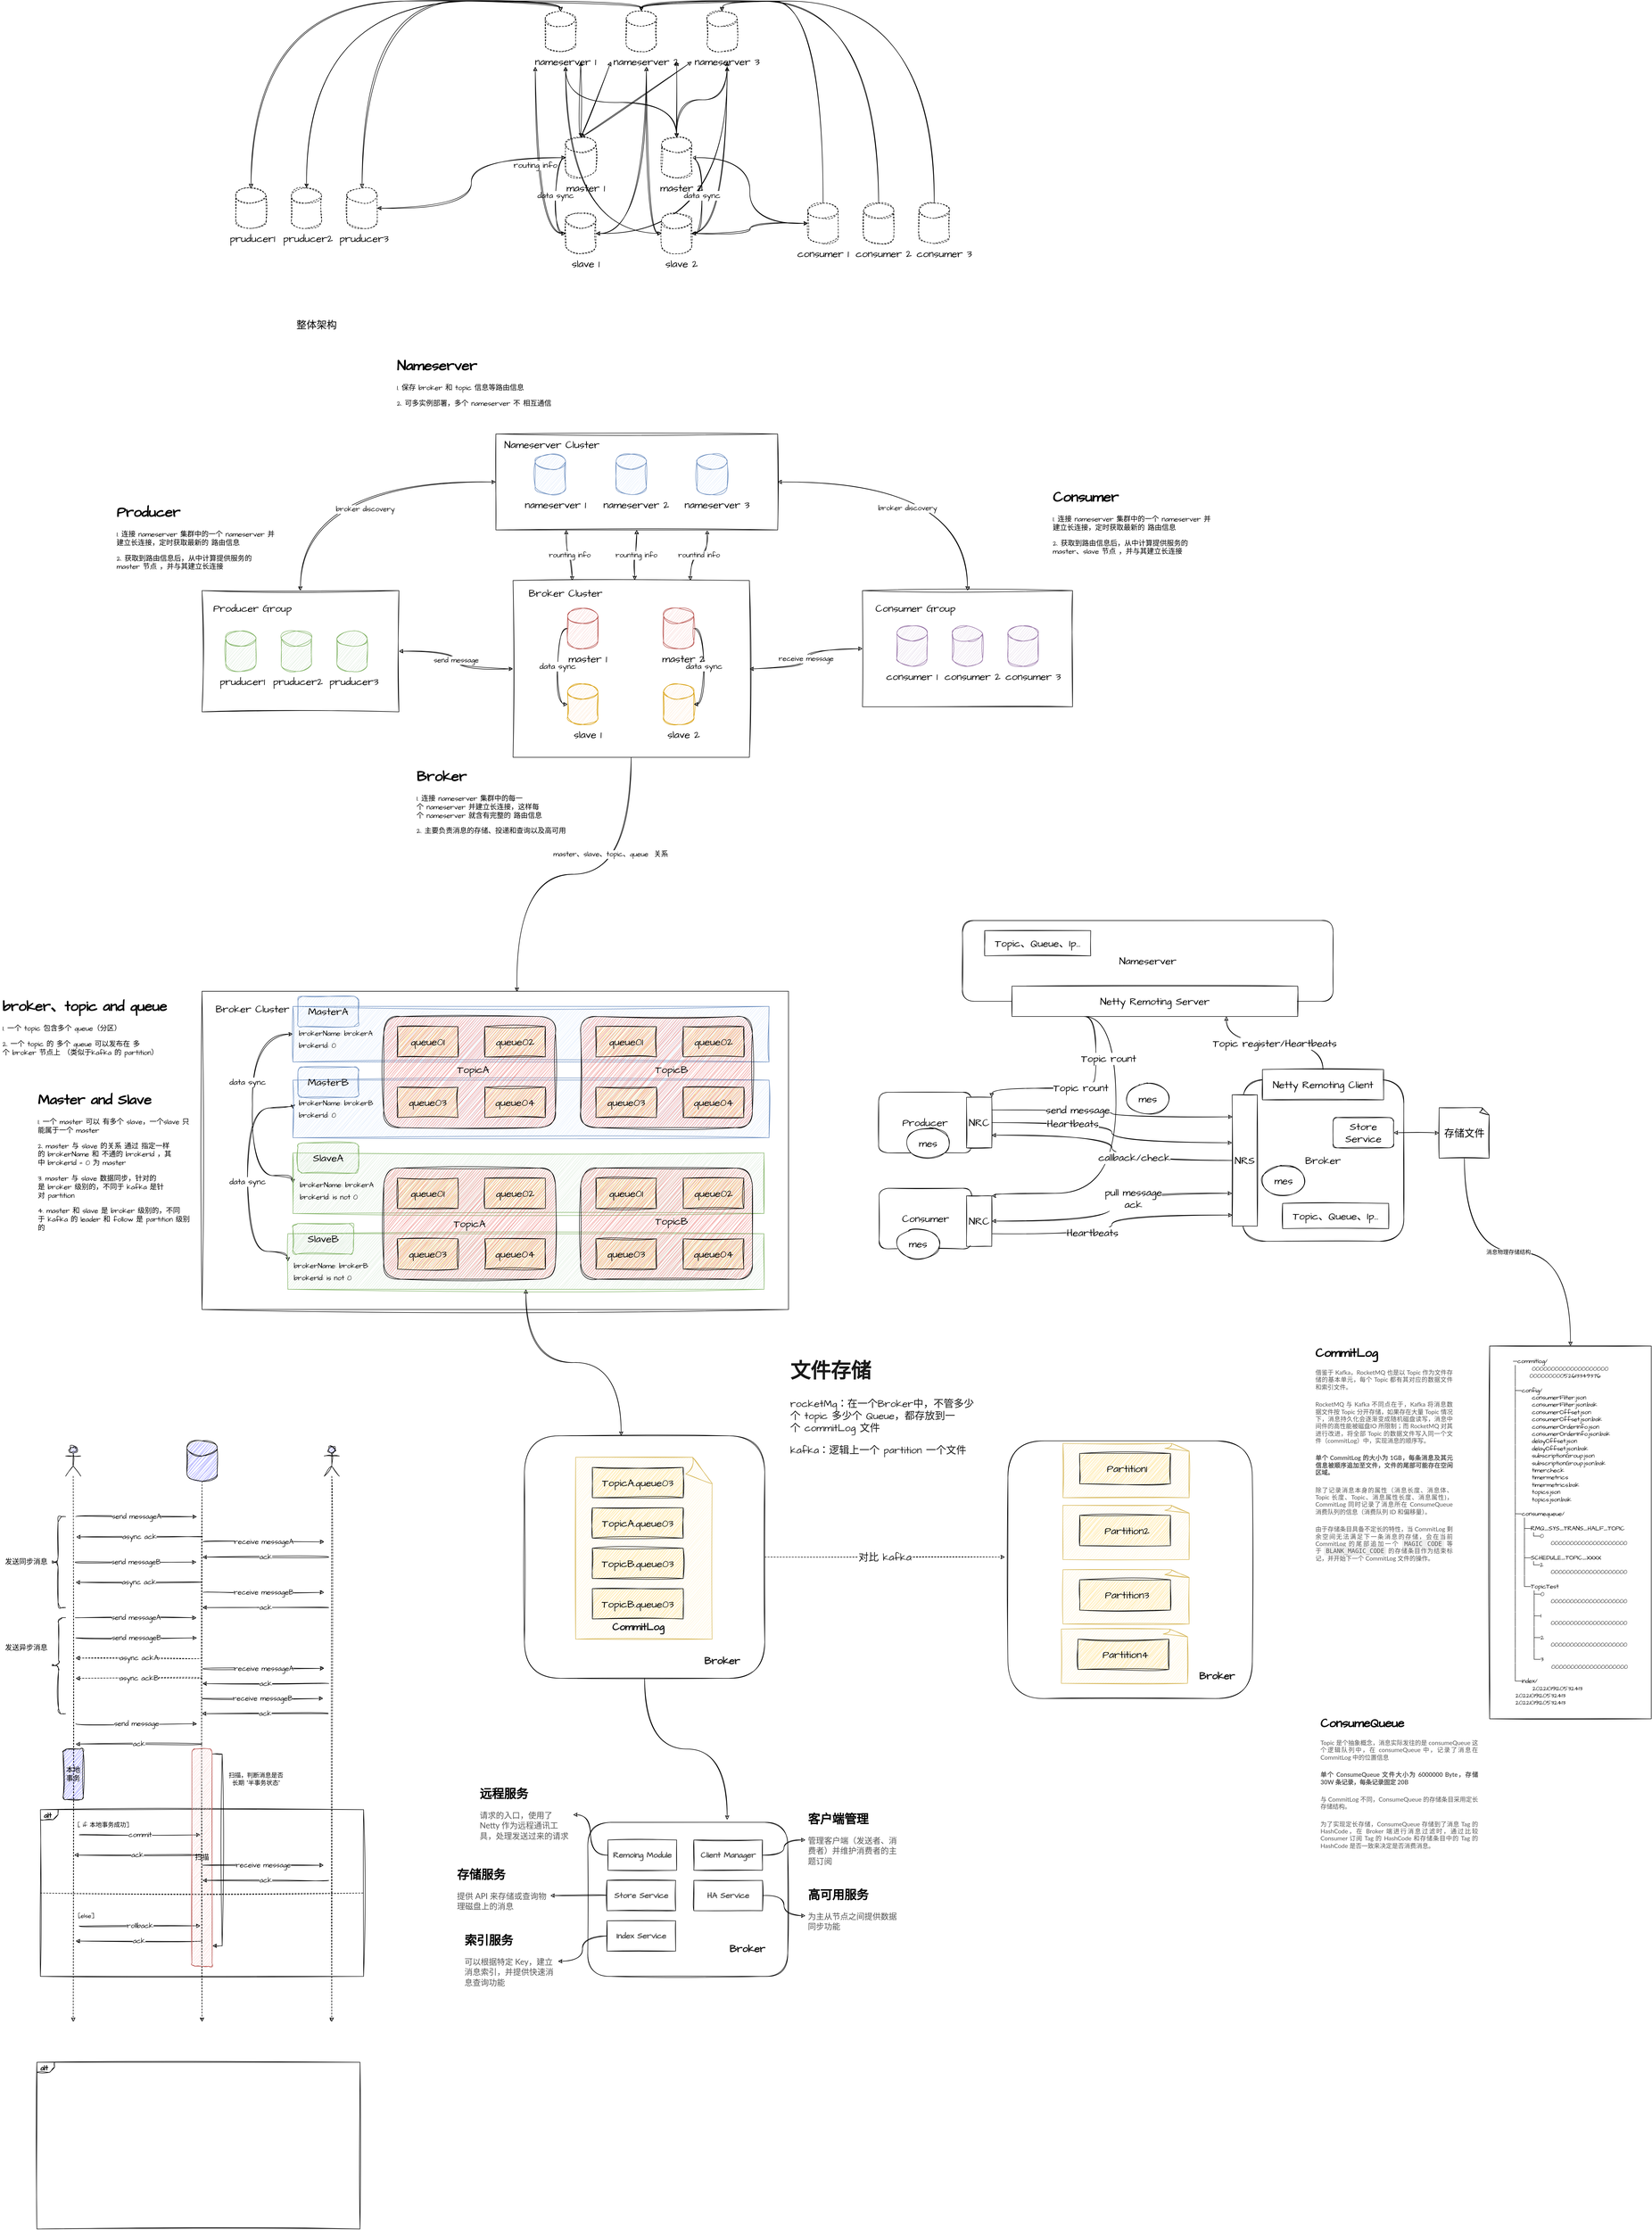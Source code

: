 <mxfile version="20.4.1" type="github">
  <diagram name="Page-1" id="2c0d36ab-eaac-3732-788b-9136903baeff">
    <mxGraphModel dx="1038" dy="1811.5" grid="1" gridSize="10" guides="1" tooltips="1" connect="1" arrows="1" fold="1" page="1" pageScale="1.5" pageWidth="1169" pageHeight="827" math="0" shadow="0">
      <root>
        <mxCell id="0" />
        <mxCell id="1" parent="0" />
        <mxCell id="dmZce5G8_erc-VPVWdEy-372" value="alt" style="strokeColor=inherit;fillColor=inherit;gradientColor=inherit;html=1;shape=mxgraph.sysml.package;labelX=35;fontStyle=1;align=left;verticalAlign=top;spacingLeft=5;spacingTop=-3;rounded=0;shadow=0;glass=0;sketch=1;hachureGap=4;jiggle=2;fontFamily=Architects Daughter;fontSource=https%3A%2F%2Ffonts.googleapis.com%2Fcss%3Ffamily%3DArchitects%2BDaughter;fontSize=14;" parent="1" vertex="1">
          <mxGeometry x="170" y="3250" width="640" height="330" as="geometry" />
        </mxCell>
        <mxCell id="dmZce5G8_erc-VPVWdEy-307" value="" style="rounded=0;whiteSpace=wrap;html=1;shadow=0;glass=0;sketch=1;hachureGap=4;jiggle=2;fontFamily=Architects Daughter;fontSource=https%3A%2F%2Ffonts.googleapis.com%2Fcss%3Ffamily%3DArchitects%2BDaughter;fontSize=14;" parent="1" vertex="1">
          <mxGeometry x="1798" y="837" width="416" height="230" as="geometry" />
        </mxCell>
        <mxCell id="dmZce5G8_erc-VPVWdEy-305" style="edgeStyle=orthogonalEdgeStyle;curved=1;rounded=0;sketch=1;hachureGap=4;jiggle=2;orthogonalLoop=1;jettySize=auto;html=1;exitX=0.5;exitY=0;exitDx=0;exitDy=0;entryX=0;entryY=0.5;entryDx=0;entryDy=0;fontFamily=Architects Daughter;fontSource=https%3A%2F%2Ffonts.googleapis.com%2Fcss%3Ffamily%3DArchitects%2BDaughter;fontSize=14;startArrow=classic;startFill=1;" parent="1" source="dmZce5G8_erc-VPVWdEy-304" target="dmZce5G8_erc-VPVWdEy-299" edge="1">
          <mxGeometry relative="1" as="geometry" />
        </mxCell>
        <mxCell id="dmZce5G8_erc-VPVWdEy-306" value="broker&amp;nbsp;discovery" style="edgeLabel;html=1;align=center;verticalAlign=middle;resizable=0;points=[];fontSize=14;fontFamily=Architects Daughter;" parent="dmZce5G8_erc-VPVWdEy-305" vertex="1" connectable="0">
          <mxGeometry x="0.14" y="-54" relative="1" as="geometry">
            <mxPoint as="offset" />
          </mxGeometry>
        </mxCell>
        <mxCell id="dmZce5G8_erc-VPVWdEy-311" value="send&amp;nbsp;message" style="edgeStyle=orthogonalEdgeStyle;curved=1;rounded=0;sketch=1;hachureGap=4;jiggle=2;orthogonalLoop=1;jettySize=auto;html=1;fontFamily=Architects Daughter;fontSource=https%3A%2F%2Ffonts.googleapis.com%2Fcss%3Ffamily%3DArchitects%2BDaughter;fontSize=14;startArrow=classic;startFill=1;" parent="1" source="dmZce5G8_erc-VPVWdEy-304" target="dmZce5G8_erc-VPVWdEy-300" edge="1">
          <mxGeometry relative="1" as="geometry" />
        </mxCell>
        <mxCell id="dmZce5G8_erc-VPVWdEy-304" value="" style="rounded=0;whiteSpace=wrap;html=1;shadow=0;glass=0;sketch=1;hachureGap=4;jiggle=2;fontFamily=Architects Daughter;fontSource=https%3A%2F%2Ffonts.googleapis.com%2Fcss%3Ffamily%3DArchitects%2BDaughter;fontSize=14;" parent="1" vertex="1">
          <mxGeometry x="490" y="837" width="390" height="240" as="geometry" />
        </mxCell>
        <mxCell id="dmZce5G8_erc-VPVWdEy-310" value="receive&amp;nbsp;message" style="edgeStyle=orthogonalEdgeStyle;curved=1;rounded=0;sketch=1;hachureGap=4;jiggle=2;orthogonalLoop=1;jettySize=auto;html=1;entryX=0;entryY=0.5;entryDx=0;entryDy=0;fontFamily=Architects Daughter;fontSource=https%3A%2F%2Ffonts.googleapis.com%2Fcss%3Ffamily%3DArchitects%2BDaughter;fontSize=14;startArrow=classic;startFill=1;" parent="1" source="dmZce5G8_erc-VPVWdEy-300" target="dmZce5G8_erc-VPVWdEy-307" edge="1">
          <mxGeometry relative="1" as="geometry" />
        </mxCell>
        <mxCell id="dmZce5G8_erc-VPVWdEy-322" style="edgeStyle=orthogonalEdgeStyle;curved=1;rounded=0;sketch=1;hachureGap=4;jiggle=2;orthogonalLoop=1;jettySize=auto;html=1;entryX=0.537;entryY=0.002;entryDx=0;entryDy=0;entryPerimeter=0;fontFamily=Architects Daughter;fontSource=https%3A%2F%2Ffonts.googleapis.com%2Fcss%3Ffamily%3DArchitects%2BDaughter;fontSize=14;startArrow=none;startFill=0;" parent="1" source="dmZce5G8_erc-VPVWdEy-300" target="dmZce5G8_erc-VPVWdEy-252" edge="1">
          <mxGeometry relative="1" as="geometry" />
        </mxCell>
        <mxCell id="dmZce5G8_erc-VPVWdEy-323" value="master、slave、topic、queue&amp;nbsp; 关系" style="edgeLabel;html=1;align=center;verticalAlign=middle;resizable=0;points=[];fontSize=14;fontFamily=Architects Daughter;" parent="dmZce5G8_erc-VPVWdEy-322" vertex="1" connectable="0">
          <mxGeometry x="-0.21" y="-40" relative="1" as="geometry">
            <mxPoint as="offset" />
          </mxGeometry>
        </mxCell>
        <mxCell id="dmZce5G8_erc-VPVWdEy-300" value="" style="rounded=0;whiteSpace=wrap;html=1;shadow=0;glass=0;sketch=1;hachureGap=4;jiggle=2;fontFamily=Architects Daughter;fontSource=https%3A%2F%2Ffonts.googleapis.com%2Fcss%3Ffamily%3DArchitects%2BDaughter;fontSize=14;" parent="1" vertex="1">
          <mxGeometry x="1106" y="817" width="468" height="350" as="geometry" />
        </mxCell>
        <mxCell id="dmZce5G8_erc-VPVWdEy-301" value="rounting&amp;nbsp;info" style="edgeStyle=orthogonalEdgeStyle;curved=1;rounded=0;sketch=1;hachureGap=4;jiggle=2;orthogonalLoop=1;jettySize=auto;html=1;exitX=0.25;exitY=1;exitDx=0;exitDy=0;entryX=0.25;entryY=0;entryDx=0;entryDy=0;fontFamily=Architects Daughter;fontSource=https%3A%2F%2Ffonts.googleapis.com%2Fcss%3Ffamily%3DArchitects%2BDaughter;fontSize=14;startArrow=classic;startFill=1;" parent="1" source="dmZce5G8_erc-VPVWdEy-299" target="dmZce5G8_erc-VPVWdEy-300" edge="1">
          <mxGeometry relative="1" as="geometry" />
        </mxCell>
        <mxCell id="dmZce5G8_erc-VPVWdEy-302" value="rounting&amp;nbsp;info" style="edgeStyle=orthogonalEdgeStyle;curved=1;rounded=0;sketch=1;hachureGap=4;jiggle=2;orthogonalLoop=1;jettySize=auto;html=1;entryX=0.515;entryY=-0.002;entryDx=0;entryDy=0;entryPerimeter=0;fontFamily=Architects Daughter;fontSource=https%3A%2F%2Ffonts.googleapis.com%2Fcss%3Ffamily%3DArchitects%2BDaughter;fontSize=14;startArrow=classic;startFill=1;" parent="1" source="dmZce5G8_erc-VPVWdEy-299" target="dmZce5G8_erc-VPVWdEy-300" edge="1">
          <mxGeometry relative="1" as="geometry" />
        </mxCell>
        <mxCell id="dmZce5G8_erc-VPVWdEy-303" value="rountind&amp;nbsp;info" style="edgeStyle=orthogonalEdgeStyle;curved=1;rounded=0;sketch=1;hachureGap=4;jiggle=2;orthogonalLoop=1;jettySize=auto;html=1;exitX=0.75;exitY=1;exitDx=0;exitDy=0;entryX=0.75;entryY=0;entryDx=0;entryDy=0;fontFamily=Architects Daughter;fontSource=https%3A%2F%2Ffonts.googleapis.com%2Fcss%3Ffamily%3DArchitects%2BDaughter;fontSize=14;startArrow=classic;startFill=1;" parent="1" source="dmZce5G8_erc-VPVWdEy-299" target="dmZce5G8_erc-VPVWdEy-300" edge="1">
          <mxGeometry relative="1" as="geometry" />
        </mxCell>
        <mxCell id="dmZce5G8_erc-VPVWdEy-308" style="edgeStyle=orthogonalEdgeStyle;curved=1;rounded=0;sketch=1;hachureGap=4;jiggle=2;orthogonalLoop=1;jettySize=auto;html=1;exitX=1;exitY=0.5;exitDx=0;exitDy=0;entryX=0.5;entryY=0;entryDx=0;entryDy=0;fontFamily=Architects Daughter;fontSource=https%3A%2F%2Ffonts.googleapis.com%2Fcss%3Ffamily%3DArchitects%2BDaughter;fontSize=14;startArrow=classic;startFill=1;" parent="1" source="dmZce5G8_erc-VPVWdEy-299" target="dmZce5G8_erc-VPVWdEy-307" edge="1">
          <mxGeometry relative="1" as="geometry" />
        </mxCell>
        <mxCell id="dmZce5G8_erc-VPVWdEy-309" value="broker&amp;nbsp;discovery" style="edgeLabel;html=1;align=center;verticalAlign=middle;resizable=0;points=[];fontSize=14;fontFamily=Architects Daughter;" parent="dmZce5G8_erc-VPVWdEy-308" vertex="1" connectable="0">
          <mxGeometry x="-0.13" y="-52" relative="1" as="geometry">
            <mxPoint as="offset" />
          </mxGeometry>
        </mxCell>
        <mxCell id="dmZce5G8_erc-VPVWdEy-299" value="" style="rounded=0;whiteSpace=wrap;html=1;shadow=0;glass=0;sketch=1;hachureGap=4;jiggle=2;fontFamily=Architects Daughter;fontSource=https%3A%2F%2Ffonts.googleapis.com%2Fcss%3Ffamily%3DArchitects%2BDaughter;fontSize=14;" parent="1" vertex="1">
          <mxGeometry x="1072" y="527" width="558" height="190" as="geometry" />
        </mxCell>
        <mxCell id="dmZce5G8_erc-VPVWdEy-135" value="" style="shape=cylinder3;whiteSpace=wrap;html=1;boundedLbl=1;backgroundOutline=1;size=15;dashed=1;sketch=1;hachureGap=4;jiggle=2;fontFamily=Architects Daughter;fontSource=https%3A%2F%2Ffonts.googleapis.com%2Fcss%3Ffamily%3DArchitects%2BDaughter;fontSize=20;" parent="1" vertex="1">
          <mxGeometry x="1170" y="-309.86" width="60" height="80" as="geometry" />
        </mxCell>
        <mxCell id="dmZce5G8_erc-VPVWdEy-136" value="nameserver 1" style="text;html=1;strokeColor=none;fillColor=none;align=center;verticalAlign=middle;whiteSpace=wrap;rounded=0;dashed=1;sketch=1;hachureGap=4;jiggle=2;fontFamily=Architects Daughter;fontSource=https%3A%2F%2Ffonts.googleapis.com%2Fcss%3Ffamily%3DArchitects%2BDaughter;fontSize=20;" parent="1" vertex="1">
          <mxGeometry x="1140" y="-209.86" width="140" as="geometry" />
        </mxCell>
        <mxCell id="dmZce5G8_erc-VPVWdEy-137" value="" style="shape=cylinder3;whiteSpace=wrap;html=1;boundedLbl=1;backgroundOutline=1;size=15;dashed=1;sketch=1;hachureGap=4;jiggle=2;fontFamily=Architects Daughter;fontSource=https%3A%2F%2Ffonts.googleapis.com%2Fcss%3Ffamily%3DArchitects%2BDaughter;fontSize=20;" parent="1" vertex="1">
          <mxGeometry x="1330" y="-309.86" width="60" height="80" as="geometry" />
        </mxCell>
        <mxCell id="dmZce5G8_erc-VPVWdEy-138" value="nameserver 2" style="text;html=1;strokeColor=none;fillColor=none;align=center;verticalAlign=middle;whiteSpace=wrap;rounded=0;dashed=1;sketch=1;hachureGap=4;jiggle=2;fontFamily=Architects Daughter;fontSource=https%3A%2F%2Ffonts.googleapis.com%2Fcss%3Ffamily%3DArchitects%2BDaughter;fontSize=20;" parent="1" vertex="1">
          <mxGeometry x="1300" y="-209.86" width="140" as="geometry" />
        </mxCell>
        <mxCell id="dmZce5G8_erc-VPVWdEy-139" value="" style="shape=cylinder3;whiteSpace=wrap;html=1;boundedLbl=1;backgroundOutline=1;size=15;dashed=1;sketch=1;hachureGap=4;jiggle=2;fontFamily=Architects Daughter;fontSource=https%3A%2F%2Ffonts.googleapis.com%2Fcss%3Ffamily%3DArchitects%2BDaughter;fontSize=20;" parent="1" vertex="1">
          <mxGeometry x="1490" y="-309.86" width="60" height="80" as="geometry" />
        </mxCell>
        <mxCell id="dmZce5G8_erc-VPVWdEy-140" value="nameserver 3" style="text;html=1;strokeColor=none;fillColor=none;align=center;verticalAlign=middle;whiteSpace=wrap;rounded=0;dashed=1;sketch=1;hachureGap=4;jiggle=2;fontFamily=Architects Daughter;fontSource=https%3A%2F%2Ffonts.googleapis.com%2Fcss%3Ffamily%3DArchitects%2BDaughter;fontSize=20;" parent="1" vertex="1">
          <mxGeometry x="1460" y="-209.86" width="140" as="geometry" />
        </mxCell>
        <mxCell id="dmZce5G8_erc-VPVWdEy-181" style="edgeStyle=orthogonalEdgeStyle;curved=1;rounded=0;sketch=1;hachureGap=4;jiggle=2;orthogonalLoop=1;jettySize=auto;html=1;entryX=0.5;entryY=0;entryDx=0;entryDy=0;entryPerimeter=0;fontFamily=Architects Daughter;fontSource=https%3A%2F%2Ffonts.googleapis.com%2Fcss%3Ffamily%3DArchitects%2BDaughter;fontSize=16;exitX=0.5;exitY=0;exitDx=0;exitDy=0;exitPerimeter=0;startArrow=classic;startFill=1;" parent="1" source="dmZce5G8_erc-VPVWdEy-141" target="dmZce5G8_erc-VPVWdEy-135" edge="1">
          <mxGeometry relative="1" as="geometry" />
        </mxCell>
        <mxCell id="dmZce5G8_erc-VPVWdEy-141" value="" style="shape=cylinder3;whiteSpace=wrap;html=1;boundedLbl=1;backgroundOutline=1;size=15;dashed=1;sketch=1;hachureGap=4;jiggle=2;fontFamily=Architects Daughter;fontSource=https%3A%2F%2Ffonts.googleapis.com%2Fcss%3Ffamily%3DArchitects%2BDaughter;fontSize=20;" parent="1" vertex="1">
          <mxGeometry x="557" y="40.14" width="60" height="80" as="geometry" />
        </mxCell>
        <mxCell id="dmZce5G8_erc-VPVWdEy-142" value="pruducer1" style="text;html=1;strokeColor=none;fillColor=none;align=center;verticalAlign=middle;whiteSpace=wrap;rounded=0;dashed=1;sketch=1;hachureGap=4;jiggle=2;fontFamily=Architects Daughter;fontSource=https%3A%2F%2Ffonts.googleapis.com%2Fcss%3Ffamily%3DArchitects%2BDaughter;fontSize=20;" parent="1" vertex="1">
          <mxGeometry x="520" y="140.14" width="140" as="geometry" />
        </mxCell>
        <mxCell id="dmZce5G8_erc-VPVWdEy-180" style="edgeStyle=orthogonalEdgeStyle;curved=1;rounded=0;sketch=1;hachureGap=4;jiggle=2;orthogonalLoop=1;jettySize=auto;html=1;entryX=0.5;entryY=0;entryDx=0;entryDy=0;entryPerimeter=0;fontFamily=Architects Daughter;fontSource=https%3A%2F%2Ffonts.googleapis.com%2Fcss%3Ffamily%3DArchitects%2BDaughter;fontSize=16;exitX=0.5;exitY=0;exitDx=0;exitDy=0;exitPerimeter=0;startArrow=classic;startFill=1;" parent="1" source="dmZce5G8_erc-VPVWdEy-143" target="dmZce5G8_erc-VPVWdEy-137" edge="1">
          <mxGeometry relative="1" as="geometry" />
        </mxCell>
        <mxCell id="dmZce5G8_erc-VPVWdEy-143" value="" style="shape=cylinder3;whiteSpace=wrap;html=1;boundedLbl=1;backgroundOutline=1;size=15;dashed=1;sketch=1;hachureGap=4;jiggle=2;fontFamily=Architects Daughter;fontSource=https%3A%2F%2Ffonts.googleapis.com%2Fcss%3Ffamily%3DArchitects%2BDaughter;fontSize=20;" parent="1" vertex="1">
          <mxGeometry x="667" y="40.14" width="60" height="80" as="geometry" />
        </mxCell>
        <mxCell id="dmZce5G8_erc-VPVWdEy-144" value="pruducer2" style="text;html=1;strokeColor=none;fillColor=none;align=center;verticalAlign=middle;whiteSpace=wrap;rounded=0;dashed=1;sketch=1;hachureGap=4;jiggle=2;fontFamily=Architects Daughter;fontSource=https%3A%2F%2Ffonts.googleapis.com%2Fcss%3Ffamily%3DArchitects%2BDaughter;fontSize=20;" parent="1" vertex="1">
          <mxGeometry x="630" y="140.14" width="140" as="geometry" />
        </mxCell>
        <mxCell id="dmZce5G8_erc-VPVWdEy-179" style="edgeStyle=orthogonalEdgeStyle;curved=1;rounded=0;sketch=1;hachureGap=4;jiggle=2;orthogonalLoop=1;jettySize=auto;html=1;entryX=0.5;entryY=0;entryDx=0;entryDy=0;entryPerimeter=0;fontFamily=Architects Daughter;fontSource=https%3A%2F%2Ffonts.googleapis.com%2Fcss%3Ffamily%3DArchitects%2BDaughter;fontSize=16;exitX=0.5;exitY=0;exitDx=0;exitDy=0;exitPerimeter=0;startArrow=classic;startFill=1;" parent="1" source="dmZce5G8_erc-VPVWdEy-145" target="dmZce5G8_erc-VPVWdEy-135" edge="1">
          <mxGeometry relative="1" as="geometry" />
        </mxCell>
        <mxCell id="dmZce5G8_erc-VPVWdEy-191" style="edgeStyle=orthogonalEdgeStyle;curved=1;rounded=0;sketch=1;hachureGap=4;jiggle=2;orthogonalLoop=1;jettySize=auto;html=1;entryX=0;entryY=0.5;entryDx=0;entryDy=0;entryPerimeter=0;fontFamily=Architects Daughter;fontSource=https%3A%2F%2Ffonts.googleapis.com%2Fcss%3Ffamily%3DArchitects%2BDaughter;fontSize=16;startArrow=classic;startFill=1;" parent="1" source="dmZce5G8_erc-VPVWdEy-145" target="dmZce5G8_erc-VPVWdEy-149" edge="1">
          <mxGeometry relative="1" as="geometry" />
        </mxCell>
        <mxCell id="dmZce5G8_erc-VPVWdEy-145" value="" style="shape=cylinder3;whiteSpace=wrap;html=1;boundedLbl=1;backgroundOutline=1;size=15;dashed=1;sketch=1;hachureGap=4;jiggle=2;fontFamily=Architects Daughter;fontSource=https%3A%2F%2Ffonts.googleapis.com%2Fcss%3Ffamily%3DArchitects%2BDaughter;fontSize=20;" parent="1" vertex="1">
          <mxGeometry x="777" y="40.14" width="60" height="80" as="geometry" />
        </mxCell>
        <mxCell id="dmZce5G8_erc-VPVWdEy-146" value="pruducer3" style="text;html=1;strokeColor=none;fillColor=none;align=center;verticalAlign=middle;whiteSpace=wrap;rounded=0;dashed=1;sketch=1;hachureGap=4;jiggle=2;fontFamily=Architects Daughter;fontSource=https%3A%2F%2Ffonts.googleapis.com%2Fcss%3Ffamily%3DArchitects%2BDaughter;fontSize=20;" parent="1" vertex="1">
          <mxGeometry x="741" y="140.14" width="140" as="geometry" />
        </mxCell>
        <mxCell id="dmZce5G8_erc-VPVWdEy-165" style="edgeStyle=orthogonalEdgeStyle;curved=1;rounded=0;sketch=1;hachureGap=4;jiggle=2;orthogonalLoop=1;jettySize=auto;html=1;fontFamily=Architects Daughter;fontSource=https%3A%2F%2Ffonts.googleapis.com%2Fcss%3Ffamily%3DArchitects%2BDaughter;fontSize=16;startArrow=classic;startFill=1;" parent="1" source="dmZce5G8_erc-VPVWdEy-149" target="dmZce5G8_erc-VPVWdEy-136" edge="1">
          <mxGeometry relative="1" as="geometry" />
        </mxCell>
        <mxCell id="dmZce5G8_erc-VPVWdEy-166" style="edgeStyle=orthogonalEdgeStyle;curved=1;rounded=0;sketch=1;hachureGap=4;jiggle=2;orthogonalLoop=1;jettySize=auto;html=1;exitX=0.5;exitY=0;exitDx=0;exitDy=0;exitPerimeter=0;fontFamily=Architects Daughter;fontSource=https%3A%2F%2Ffonts.googleapis.com%2Fcss%3Ffamily%3DArchitects%2BDaughter;fontSize=16;startArrow=classic;startFill=1;" parent="1" source="dmZce5G8_erc-VPVWdEy-149" target="dmZce5G8_erc-VPVWdEy-138" edge="1">
          <mxGeometry relative="1" as="geometry" />
        </mxCell>
        <mxCell id="dmZce5G8_erc-VPVWdEy-167" style="edgeStyle=orthogonalEdgeStyle;curved=1;rounded=0;sketch=1;hachureGap=4;jiggle=2;orthogonalLoop=1;jettySize=auto;html=1;exitX=0.5;exitY=0;exitDx=0;exitDy=0;exitPerimeter=0;fontFamily=Architects Daughter;fontSource=https%3A%2F%2Ffonts.googleapis.com%2Fcss%3Ffamily%3DArchitects%2BDaughter;fontSize=16;startArrow=classic;startFill=1;" parent="1" source="dmZce5G8_erc-VPVWdEy-149" target="dmZce5G8_erc-VPVWdEy-140" edge="1">
          <mxGeometry relative="1" as="geometry" />
        </mxCell>
        <mxCell id="dmZce5G8_erc-VPVWdEy-186" value="data&amp;nbsp;sync" style="edgeStyle=orthogonalEdgeStyle;curved=1;rounded=0;sketch=1;hachureGap=4;jiggle=2;orthogonalLoop=1;jettySize=auto;html=1;entryX=0;entryY=0.5;entryDx=0;entryDy=0;entryPerimeter=0;fontFamily=Architects Daughter;fontSource=https%3A%2F%2Ffonts.googleapis.com%2Fcss%3Ffamily%3DArchitects%2BDaughter;fontSize=16;exitX=0;exitY=0.5;exitDx=0;exitDy=0;exitPerimeter=0;" parent="1" source="dmZce5G8_erc-VPVWdEy-149" target="dmZce5G8_erc-VPVWdEy-151" edge="1">
          <mxGeometry relative="1" as="geometry" />
        </mxCell>
        <mxCell id="dmZce5G8_erc-VPVWdEy-149" value="" style="shape=cylinder3;whiteSpace=wrap;html=1;boundedLbl=1;backgroundOutline=1;size=15;dashed=1;sketch=1;hachureGap=4;jiggle=2;fontFamily=Architects Daughter;fontSource=https%3A%2F%2Ffonts.googleapis.com%2Fcss%3Ffamily%3DArchitects%2BDaughter;fontSize=20;" parent="1" vertex="1">
          <mxGeometry x="1210" y="-59.86" width="60" height="80" as="geometry" />
        </mxCell>
        <mxCell id="dmZce5G8_erc-VPVWdEy-150" value="master 1" style="text;html=1;strokeColor=none;fillColor=none;align=center;verticalAlign=middle;whiteSpace=wrap;rounded=0;dashed=1;sketch=1;hachureGap=4;jiggle=2;fontFamily=Architects Daughter;fontSource=https%3A%2F%2Ffonts.googleapis.com%2Fcss%3Ffamily%3DArchitects%2BDaughter;fontSize=20;" parent="1" vertex="1">
          <mxGeometry x="1180" y="40.14" width="140" as="geometry" />
        </mxCell>
        <mxCell id="dmZce5G8_erc-VPVWdEy-173" value="routing&amp;nbsp;info" style="edgeStyle=orthogonalEdgeStyle;curved=1;rounded=0;sketch=1;hachureGap=4;jiggle=2;orthogonalLoop=1;jettySize=auto;html=1;fontFamily=Architects Daughter;fontSource=https%3A%2F%2Ffonts.googleapis.com%2Fcss%3Ffamily%3DArchitects%2BDaughter;fontSize=16;startArrow=classic;startFill=1;" parent="1" source="dmZce5G8_erc-VPVWdEy-151" edge="1">
          <mxGeometry relative="1" as="geometry">
            <mxPoint x="1150" y="-199.86" as="targetPoint" />
          </mxGeometry>
        </mxCell>
        <mxCell id="dmZce5G8_erc-VPVWdEy-174" style="edgeStyle=orthogonalEdgeStyle;curved=1;rounded=0;sketch=1;hachureGap=4;jiggle=2;orthogonalLoop=1;jettySize=auto;html=1;fontFamily=Architects Daughter;fontSource=https%3A%2F%2Ffonts.googleapis.com%2Fcss%3Ffamily%3DArchitects%2BDaughter;fontSize=16;startArrow=classic;startFill=1;" parent="1" source="dmZce5G8_erc-VPVWdEy-151" edge="1">
          <mxGeometry relative="1" as="geometry">
            <mxPoint x="1370" y="-199.86" as="targetPoint" />
          </mxGeometry>
        </mxCell>
        <mxCell id="dmZce5G8_erc-VPVWdEy-175" style="edgeStyle=orthogonalEdgeStyle;curved=1;rounded=0;sketch=1;hachureGap=4;jiggle=2;orthogonalLoop=1;jettySize=auto;html=1;fontFamily=Architects Daughter;fontSource=https%3A%2F%2Ffonts.googleapis.com%2Fcss%3Ffamily%3DArchitects%2BDaughter;fontSize=16;startArrow=classic;startFill=1;" parent="1" source="dmZce5G8_erc-VPVWdEy-151" edge="1">
          <mxGeometry relative="1" as="geometry">
            <mxPoint x="1530" y="-199.86" as="targetPoint" />
          </mxGeometry>
        </mxCell>
        <mxCell id="dmZce5G8_erc-VPVWdEy-151" value="" style="shape=cylinder3;whiteSpace=wrap;html=1;boundedLbl=1;backgroundOutline=1;size=15;dashed=1;sketch=1;hachureGap=4;jiggle=2;fontFamily=Architects Daughter;fontSource=https%3A%2F%2Ffonts.googleapis.com%2Fcss%3Ffamily%3DArchitects%2BDaughter;fontSize=20;" parent="1" vertex="1">
          <mxGeometry x="1210" y="90.14" width="60" height="80" as="geometry" />
        </mxCell>
        <mxCell id="dmZce5G8_erc-VPVWdEy-152" value="slave 1" style="text;html=1;strokeColor=none;fillColor=none;align=center;verticalAlign=middle;whiteSpace=wrap;rounded=0;dashed=1;sketch=1;hachureGap=4;jiggle=2;fontFamily=Architects Daughter;fontSource=https%3A%2F%2Ffonts.googleapis.com%2Fcss%3Ffamily%3DArchitects%2BDaughter;fontSize=20;" parent="1" vertex="1">
          <mxGeometry x="1180" y="190.14" width="140" as="geometry" />
        </mxCell>
        <mxCell id="dmZce5G8_erc-VPVWdEy-176" style="edgeStyle=orthogonalEdgeStyle;curved=1;rounded=0;sketch=1;hachureGap=4;jiggle=2;orthogonalLoop=1;jettySize=auto;html=1;fontFamily=Architects Daughter;fontSource=https%3A%2F%2Ffonts.googleapis.com%2Fcss%3Ffamily%3DArchitects%2BDaughter;fontSize=16;" parent="1" source="dmZce5G8_erc-VPVWdEy-153" edge="1">
          <mxGeometry relative="1" as="geometry">
            <mxPoint x="1530" y="-199.86" as="targetPoint" />
          </mxGeometry>
        </mxCell>
        <mxCell id="dmZce5G8_erc-VPVWdEy-177" style="edgeStyle=orthogonalEdgeStyle;curved=1;rounded=0;sketch=1;hachureGap=4;jiggle=2;orthogonalLoop=1;jettySize=auto;html=1;fontFamily=Architects Daughter;fontSource=https%3A%2F%2Ffonts.googleapis.com%2Fcss%3Ffamily%3DArchitects%2BDaughter;fontSize=16;startArrow=classic;startFill=1;" parent="1" source="dmZce5G8_erc-VPVWdEy-153" edge="1">
          <mxGeometry relative="1" as="geometry">
            <mxPoint x="1370" y="-199.86" as="targetPoint" />
          </mxGeometry>
        </mxCell>
        <mxCell id="dmZce5G8_erc-VPVWdEy-178" style="edgeStyle=orthogonalEdgeStyle;curved=1;rounded=0;sketch=1;hachureGap=4;jiggle=2;orthogonalLoop=1;jettySize=auto;html=1;fontFamily=Architects Daughter;fontSource=https%3A%2F%2Ffonts.googleapis.com%2Fcss%3Ffamily%3DArchitects%2BDaughter;fontSize=16;startArrow=classic;startFill=1;" parent="1" source="dmZce5G8_erc-VPVWdEy-153" edge="1">
          <mxGeometry relative="1" as="geometry">
            <mxPoint x="1210" y="-199.86" as="targetPoint" />
          </mxGeometry>
        </mxCell>
        <mxCell id="dmZce5G8_erc-VPVWdEy-153" value="" style="shape=cylinder3;whiteSpace=wrap;html=1;boundedLbl=1;backgroundOutline=1;size=15;dashed=1;sketch=1;hachureGap=4;jiggle=2;fontFamily=Architects Daughter;fontSource=https%3A%2F%2Ffonts.googleapis.com%2Fcss%3Ffamily%3DArchitects%2BDaughter;fontSize=20;" parent="1" vertex="1">
          <mxGeometry x="1400" y="90.14" width="60" height="80" as="geometry" />
        </mxCell>
        <mxCell id="dmZce5G8_erc-VPVWdEy-154" value="slave 2" style="text;html=1;strokeColor=none;fillColor=none;align=center;verticalAlign=middle;whiteSpace=wrap;rounded=0;dashed=1;sketch=1;hachureGap=4;jiggle=2;fontFamily=Architects Daughter;fontSource=https%3A%2F%2Ffonts.googleapis.com%2Fcss%3Ffamily%3DArchitects%2BDaughter;fontSize=20;" parent="1" vertex="1">
          <mxGeometry x="1370" y="190.14" width="140" as="geometry" />
        </mxCell>
        <mxCell id="dmZce5G8_erc-VPVWdEy-183" style="edgeStyle=orthogonalEdgeStyle;curved=1;rounded=0;sketch=1;hachureGap=4;jiggle=2;orthogonalLoop=1;jettySize=auto;html=1;entryX=0.5;entryY=0;entryDx=0;entryDy=0;entryPerimeter=0;fontFamily=Architects Daughter;fontSource=https%3A%2F%2Ffonts.googleapis.com%2Fcss%3Ffamily%3DArchitects%2BDaughter;fontSize=16;exitX=0.5;exitY=0;exitDx=0;exitDy=0;exitPerimeter=0;" parent="1" source="dmZce5G8_erc-VPVWdEy-155" target="dmZce5G8_erc-VPVWdEy-139" edge="1">
          <mxGeometry relative="1" as="geometry" />
        </mxCell>
        <mxCell id="dmZce5G8_erc-VPVWdEy-192" style="edgeStyle=orthogonalEdgeStyle;curved=1;rounded=0;sketch=1;hachureGap=4;jiggle=2;orthogonalLoop=1;jettySize=auto;html=1;entryX=1;entryY=0.5;entryDx=0;entryDy=0;entryPerimeter=0;fontFamily=Architects Daughter;fontSource=https%3A%2F%2Ffonts.googleapis.com%2Fcss%3Ffamily%3DArchitects%2BDaughter;fontSize=16;startArrow=classic;startFill=1;" parent="1" source="dmZce5G8_erc-VPVWdEy-155" target="dmZce5G8_erc-VPVWdEy-163" edge="1">
          <mxGeometry relative="1" as="geometry" />
        </mxCell>
        <mxCell id="dmZce5G8_erc-VPVWdEy-193" style="edgeStyle=orthogonalEdgeStyle;curved=1;rounded=0;sketch=1;hachureGap=4;jiggle=2;orthogonalLoop=1;jettySize=auto;html=1;exitX=0;exitY=0.5;exitDx=0;exitDy=0;exitPerimeter=0;fontFamily=Architects Daughter;fontSource=https%3A%2F%2Ffonts.googleapis.com%2Fcss%3Ffamily%3DArchitects%2BDaughter;fontSize=16;startArrow=classic;startFill=1;" parent="1" source="dmZce5G8_erc-VPVWdEy-155" edge="1">
          <mxGeometry relative="1" as="geometry">
            <mxPoint x="1460" y="130.14" as="targetPoint" />
          </mxGeometry>
        </mxCell>
        <mxCell id="dmZce5G8_erc-VPVWdEy-155" value="" style="shape=cylinder3;whiteSpace=wrap;html=1;boundedLbl=1;backgroundOutline=1;size=15;dashed=1;sketch=1;hachureGap=4;jiggle=2;fontFamily=Architects Daughter;fontSource=https%3A%2F%2Ffonts.googleapis.com%2Fcss%3Ffamily%3DArchitects%2BDaughter;fontSize=20;" parent="1" vertex="1">
          <mxGeometry x="1690" y="70.14" width="60" height="80" as="geometry" />
        </mxCell>
        <mxCell id="dmZce5G8_erc-VPVWdEy-184" style="edgeStyle=orthogonalEdgeStyle;curved=1;rounded=0;sketch=1;hachureGap=4;jiggle=2;orthogonalLoop=1;jettySize=auto;html=1;exitX=0.5;exitY=0;exitDx=0;exitDy=0;exitPerimeter=0;entryX=0.5;entryY=0;entryDx=0;entryDy=0;entryPerimeter=0;fontFamily=Architects Daughter;fontSource=https%3A%2F%2Ffonts.googleapis.com%2Fcss%3Ffamily%3DArchitects%2BDaughter;fontSize=16;" parent="1" source="dmZce5G8_erc-VPVWdEy-156" target="dmZce5G8_erc-VPVWdEy-137" edge="1">
          <mxGeometry relative="1" as="geometry" />
        </mxCell>
        <mxCell id="dmZce5G8_erc-VPVWdEy-156" value="" style="shape=cylinder3;whiteSpace=wrap;html=1;boundedLbl=1;backgroundOutline=1;size=15;dashed=1;sketch=1;hachureGap=4;jiggle=2;fontFamily=Architects Daughter;fontSource=https%3A%2F%2Ffonts.googleapis.com%2Fcss%3Ffamily%3DArchitects%2BDaughter;fontSize=20;" parent="1" vertex="1">
          <mxGeometry x="1800" y="70.14" width="60" height="80" as="geometry" />
        </mxCell>
        <mxCell id="dmZce5G8_erc-VPVWdEy-185" style="edgeStyle=orthogonalEdgeStyle;curved=1;rounded=0;sketch=1;hachureGap=4;jiggle=2;orthogonalLoop=1;jettySize=auto;html=1;entryX=0.5;entryY=0;entryDx=0;entryDy=0;entryPerimeter=0;fontFamily=Architects Daughter;fontSource=https%3A%2F%2Ffonts.googleapis.com%2Fcss%3Ffamily%3DArchitects%2BDaughter;fontSize=16;exitX=0.5;exitY=0;exitDx=0;exitDy=0;exitPerimeter=0;" parent="1" source="dmZce5G8_erc-VPVWdEy-158" target="dmZce5G8_erc-VPVWdEy-137" edge="1">
          <mxGeometry relative="1" as="geometry" />
        </mxCell>
        <mxCell id="dmZce5G8_erc-VPVWdEy-158" value="" style="shape=cylinder3;whiteSpace=wrap;html=1;boundedLbl=1;backgroundOutline=1;size=15;dashed=1;sketch=1;hachureGap=4;jiggle=2;fontFamily=Architects Daughter;fontSource=https%3A%2F%2Ffonts.googleapis.com%2Fcss%3Ffamily%3DArchitects%2BDaughter;fontSize=20;" parent="1" vertex="1">
          <mxGeometry x="1910" y="70.14" width="60" height="80" as="geometry" />
        </mxCell>
        <mxCell id="dmZce5G8_erc-VPVWdEy-160" value="consumer 1" style="text;html=1;strokeColor=none;fillColor=none;align=center;verticalAlign=middle;whiteSpace=wrap;rounded=0;dashed=1;sketch=1;hachureGap=4;jiggle=2;fontFamily=Architects Daughter;fontSource=https%3A%2F%2Ffonts.googleapis.com%2Fcss%3Ffamily%3DArchitects%2BDaughter;fontSize=20;" parent="1" vertex="1">
          <mxGeometry x="1650" y="170.14" width="140" as="geometry" />
        </mxCell>
        <mxCell id="dmZce5G8_erc-VPVWdEy-161" value="consumer 2" style="text;html=1;strokeColor=none;fillColor=none;align=center;verticalAlign=middle;whiteSpace=wrap;rounded=0;dashed=1;sketch=1;hachureGap=4;jiggle=2;fontFamily=Architects Daughter;fontSource=https%3A%2F%2Ffonts.googleapis.com%2Fcss%3Ffamily%3DArchitects%2BDaughter;fontSize=20;" parent="1" vertex="1">
          <mxGeometry x="1770" y="170.14" width="140" as="geometry" />
        </mxCell>
        <mxCell id="dmZce5G8_erc-VPVWdEy-162" value="consumer 3" style="text;html=1;strokeColor=none;fillColor=none;align=center;verticalAlign=middle;whiteSpace=wrap;rounded=0;dashed=1;sketch=1;hachureGap=4;jiggle=2;fontFamily=Architects Daughter;fontSource=https%3A%2F%2Ffonts.googleapis.com%2Fcss%3Ffamily%3DArchitects%2BDaughter;fontSize=20;" parent="1" vertex="1">
          <mxGeometry x="1890" y="170.14" width="140" as="geometry" />
        </mxCell>
        <mxCell id="dmZce5G8_erc-VPVWdEy-168" style="edgeStyle=orthogonalEdgeStyle;curved=1;rounded=0;sketch=1;hachureGap=4;jiggle=2;orthogonalLoop=1;jettySize=auto;html=1;fontFamily=Architects Daughter;fontSource=https%3A%2F%2Ffonts.googleapis.com%2Fcss%3Ffamily%3DArchitects%2BDaughter;fontSize=16;exitX=0.5;exitY=0;exitDx=0;exitDy=0;exitPerimeter=0;startArrow=classic;startFill=1;" parent="1" source="dmZce5G8_erc-VPVWdEy-163" edge="1">
          <mxGeometry relative="1" as="geometry">
            <mxPoint x="1530" y="-209.86" as="targetPoint" />
          </mxGeometry>
        </mxCell>
        <mxCell id="dmZce5G8_erc-VPVWdEy-170" style="edgeStyle=orthogonalEdgeStyle;curved=1;rounded=0;sketch=1;hachureGap=4;jiggle=2;orthogonalLoop=1;jettySize=auto;html=1;exitX=0.5;exitY=0;exitDx=0;exitDy=0;exitPerimeter=0;fontFamily=Architects Daughter;fontSource=https%3A%2F%2Ffonts.googleapis.com%2Fcss%3Ffamily%3DArchitects%2BDaughter;fontSize=16;startArrow=classic;startFill=1;" parent="1" source="dmZce5G8_erc-VPVWdEy-163" target="dmZce5G8_erc-VPVWdEy-138" edge="1">
          <mxGeometry relative="1" as="geometry" />
        </mxCell>
        <mxCell id="dmZce5G8_erc-VPVWdEy-171" style="edgeStyle=orthogonalEdgeStyle;curved=1;rounded=0;sketch=1;hachureGap=4;jiggle=2;orthogonalLoop=1;jettySize=auto;html=1;fontFamily=Architects Daughter;fontSource=https%3A%2F%2Ffonts.googleapis.com%2Fcss%3Ffamily%3DArchitects%2BDaughter;fontSize=16;exitX=0.5;exitY=0;exitDx=0;exitDy=0;exitPerimeter=0;startArrow=classic;startFill=1;" parent="1" source="dmZce5G8_erc-VPVWdEy-163" edge="1">
          <mxGeometry relative="1" as="geometry">
            <mxPoint x="1210" y="-199.86" as="targetPoint" />
          </mxGeometry>
        </mxCell>
        <mxCell id="dmZce5G8_erc-VPVWdEy-187" value="data&amp;nbsp;sync" style="edgeStyle=orthogonalEdgeStyle;curved=1;rounded=0;sketch=1;hachureGap=4;jiggle=2;orthogonalLoop=1;jettySize=auto;html=1;exitX=1;exitY=0.5;exitDx=0;exitDy=0;exitPerimeter=0;entryX=1;entryY=0.5;entryDx=0;entryDy=0;entryPerimeter=0;fontFamily=Architects Daughter;fontSource=https%3A%2F%2Ffonts.googleapis.com%2Fcss%3Ffamily%3DArchitects%2BDaughter;fontSize=16;" parent="1" source="dmZce5G8_erc-VPVWdEy-163" target="dmZce5G8_erc-VPVWdEy-153" edge="1">
          <mxGeometry relative="1" as="geometry" />
        </mxCell>
        <mxCell id="dmZce5G8_erc-VPVWdEy-163" value="" style="shape=cylinder3;whiteSpace=wrap;html=1;boundedLbl=1;backgroundOutline=1;size=15;dashed=1;sketch=1;hachureGap=4;jiggle=2;fontFamily=Architects Daughter;fontSource=https%3A%2F%2Ffonts.googleapis.com%2Fcss%3Ffamily%3DArchitects%2BDaughter;fontSize=20;" parent="1" vertex="1">
          <mxGeometry x="1400" y="-59.86" width="60" height="80" as="geometry" />
        </mxCell>
        <mxCell id="dmZce5G8_erc-VPVWdEy-164" value="master 2" style="text;html=1;strokeColor=none;fillColor=none;align=center;verticalAlign=middle;whiteSpace=wrap;rounded=0;dashed=1;sketch=1;hachureGap=4;jiggle=2;fontFamily=Architects Daughter;fontSource=https%3A%2F%2Ffonts.googleapis.com%2Fcss%3Ffamily%3DArchitects%2BDaughter;fontSize=20;" parent="1" vertex="1">
          <mxGeometry x="1370" y="40.14" width="140" as="geometry" />
        </mxCell>
        <mxCell id="dmZce5G8_erc-VPVWdEy-202" value="" style="shape=cylinder3;whiteSpace=wrap;html=1;boundedLbl=1;backgroundOutline=1;size=15;sketch=1;hachureGap=4;jiggle=2;fontFamily=Architects Daughter;fontSource=https%3A%2F%2Ffonts.googleapis.com%2Fcss%3Ffamily%3DArchitects%2BDaughter;fontSize=20;fillColor=#dae8fc;strokeColor=#6c8ebf;" parent="1" vertex="1">
          <mxGeometry x="1150" y="567" width="60" height="80" as="geometry" />
        </mxCell>
        <mxCell id="dmZce5G8_erc-VPVWdEy-203" value="nameserver 1" style="text;html=1;strokeColor=none;fillColor=none;align=center;verticalAlign=middle;whiteSpace=wrap;rounded=0;dashed=1;sketch=1;hachureGap=4;jiggle=2;fontFamily=Architects Daughter;fontSource=https%3A%2F%2Ffonts.googleapis.com%2Fcss%3Ffamily%3DArchitects%2BDaughter;fontSize=20;" parent="1" vertex="1">
          <mxGeometry x="1120" y="667" width="140" as="geometry" />
        </mxCell>
        <mxCell id="dmZce5G8_erc-VPVWdEy-204" value="" style="shape=cylinder3;whiteSpace=wrap;html=1;boundedLbl=1;backgroundOutline=1;size=15;sketch=1;hachureGap=4;jiggle=2;fontFamily=Architects Daughter;fontSource=https%3A%2F%2Ffonts.googleapis.com%2Fcss%3Ffamily%3DArchitects%2BDaughter;fontSize=20;fillColor=#dae8fc;strokeColor=#6c8ebf;" parent="1" vertex="1">
          <mxGeometry x="1310" y="567" width="60" height="80" as="geometry" />
        </mxCell>
        <mxCell id="dmZce5G8_erc-VPVWdEy-205" value="nameserver 2" style="text;html=1;strokeColor=none;fillColor=none;align=center;verticalAlign=middle;whiteSpace=wrap;rounded=0;dashed=1;sketch=1;hachureGap=4;jiggle=2;fontFamily=Architects Daughter;fontSource=https%3A%2F%2Ffonts.googleapis.com%2Fcss%3Ffamily%3DArchitects%2BDaughter;fontSize=20;" parent="1" vertex="1">
          <mxGeometry x="1280" y="667" width="140" as="geometry" />
        </mxCell>
        <mxCell id="dmZce5G8_erc-VPVWdEy-206" value="" style="shape=cylinder3;whiteSpace=wrap;html=1;boundedLbl=1;backgroundOutline=1;size=15;sketch=1;hachureGap=4;jiggle=2;fontFamily=Architects Daughter;fontSource=https%3A%2F%2Ffonts.googleapis.com%2Fcss%3Ffamily%3DArchitects%2BDaughter;fontSize=20;fillColor=#dae8fc;strokeColor=#6c8ebf;" parent="1" vertex="1">
          <mxGeometry x="1470" y="567" width="60" height="80" as="geometry" />
        </mxCell>
        <mxCell id="dmZce5G8_erc-VPVWdEy-207" value="nameserver 3" style="text;html=1;strokeColor=none;fillColor=none;align=center;verticalAlign=middle;whiteSpace=wrap;rounded=0;dashed=1;sketch=1;hachureGap=4;jiggle=2;fontFamily=Architects Daughter;fontSource=https%3A%2F%2Ffonts.googleapis.com%2Fcss%3Ffamily%3DArchitects%2BDaughter;fontSize=20;" parent="1" vertex="1">
          <mxGeometry x="1440" y="667" width="140" as="geometry" />
        </mxCell>
        <mxCell id="dmZce5G8_erc-VPVWdEy-209" value="" style="shape=cylinder3;whiteSpace=wrap;html=1;boundedLbl=1;backgroundOutline=1;size=15;sketch=1;hachureGap=4;jiggle=2;fontFamily=Architects Daughter;fontSource=https%3A%2F%2Ffonts.googleapis.com%2Fcss%3Ffamily%3DArchitects%2BDaughter;fontSize=20;fillColor=#d5e8d4;strokeColor=#82b366;" parent="1" vertex="1">
          <mxGeometry x="537" y="917" width="60" height="80" as="geometry" />
        </mxCell>
        <mxCell id="dmZce5G8_erc-VPVWdEy-210" value="pruducer1" style="text;html=1;strokeColor=none;fillColor=none;align=center;verticalAlign=middle;whiteSpace=wrap;rounded=0;dashed=1;sketch=1;hachureGap=4;jiggle=2;fontFamily=Architects Daughter;fontSource=https%3A%2F%2Ffonts.googleapis.com%2Fcss%3Ffamily%3DArchitects%2BDaughter;fontSize=20;" parent="1" vertex="1">
          <mxGeometry x="500" y="1017" width="140" as="geometry" />
        </mxCell>
        <mxCell id="dmZce5G8_erc-VPVWdEy-212" value="" style="shape=cylinder3;whiteSpace=wrap;html=1;boundedLbl=1;backgroundOutline=1;size=15;sketch=1;hachureGap=4;jiggle=2;fontFamily=Architects Daughter;fontSource=https%3A%2F%2Ffonts.googleapis.com%2Fcss%3Ffamily%3DArchitects%2BDaughter;fontSize=20;fillColor=#d5e8d4;strokeColor=#82b366;" parent="1" vertex="1">
          <mxGeometry x="647" y="917" width="60" height="80" as="geometry" />
        </mxCell>
        <mxCell id="dmZce5G8_erc-VPVWdEy-213" value="pruducer2" style="text;html=1;strokeColor=none;fillColor=none;align=center;verticalAlign=middle;whiteSpace=wrap;rounded=0;dashed=1;sketch=1;hachureGap=4;jiggle=2;fontFamily=Architects Daughter;fontSource=https%3A%2F%2Ffonts.googleapis.com%2Fcss%3Ffamily%3DArchitects%2BDaughter;fontSize=20;" parent="1" vertex="1">
          <mxGeometry x="610" y="1017" width="140" as="geometry" />
        </mxCell>
        <mxCell id="dmZce5G8_erc-VPVWdEy-216" value="" style="shape=cylinder3;whiteSpace=wrap;html=1;boundedLbl=1;backgroundOutline=1;size=15;sketch=1;hachureGap=4;jiggle=2;fontFamily=Architects Daughter;fontSource=https%3A%2F%2Ffonts.googleapis.com%2Fcss%3Ffamily%3DArchitects%2BDaughter;fontSize=20;fillColor=#d5e8d4;strokeColor=#82b366;" parent="1" vertex="1">
          <mxGeometry x="757" y="917" width="60" height="80" as="geometry" />
        </mxCell>
        <mxCell id="dmZce5G8_erc-VPVWdEy-217" value="pruducer3" style="text;html=1;strokeColor=none;fillColor=none;align=center;verticalAlign=middle;whiteSpace=wrap;rounded=0;dashed=1;sketch=1;hachureGap=4;jiggle=2;fontFamily=Architects Daughter;fontSource=https%3A%2F%2Ffonts.googleapis.com%2Fcss%3Ffamily%3DArchitects%2BDaughter;fontSize=20;" parent="1" vertex="1">
          <mxGeometry x="721" y="1017" width="140" as="geometry" />
        </mxCell>
        <mxCell id="dmZce5G8_erc-VPVWdEy-221" value="data&amp;nbsp;sync" style="edgeStyle=orthogonalEdgeStyle;curved=1;rounded=0;sketch=1;hachureGap=4;jiggle=2;orthogonalLoop=1;jettySize=auto;html=1;entryX=0;entryY=0.5;entryDx=0;entryDy=0;entryPerimeter=0;fontFamily=Architects Daughter;fontSource=https%3A%2F%2Ffonts.googleapis.com%2Fcss%3Ffamily%3DArchitects%2BDaughter;fontSize=16;exitX=0;exitY=0.5;exitDx=0;exitDy=0;exitPerimeter=0;" parent="1" source="dmZce5G8_erc-VPVWdEy-222" target="dmZce5G8_erc-VPVWdEy-227" edge="1">
          <mxGeometry relative="1" as="geometry" />
        </mxCell>
        <mxCell id="dmZce5G8_erc-VPVWdEy-222" value="" style="shape=cylinder3;whiteSpace=wrap;html=1;boundedLbl=1;backgroundOutline=1;size=15;sketch=1;hachureGap=4;jiggle=2;fontFamily=Architects Daughter;fontSource=https%3A%2F%2Ffonts.googleapis.com%2Fcss%3Ffamily%3DArchitects%2BDaughter;fontSize=20;fillColor=#f8cecc;strokeColor=#b85450;" parent="1" vertex="1">
          <mxGeometry x="1214" y="872" width="60" height="80" as="geometry" />
        </mxCell>
        <mxCell id="dmZce5G8_erc-VPVWdEy-223" value="master 1" style="text;html=1;strokeColor=none;fillColor=none;align=center;verticalAlign=middle;whiteSpace=wrap;rounded=0;dashed=1;sketch=1;hachureGap=4;jiggle=2;fontFamily=Architects Daughter;fontSource=https%3A%2F%2Ffonts.googleapis.com%2Fcss%3Ffamily%3DArchitects%2BDaughter;fontSize=20;" parent="1" vertex="1">
          <mxGeometry x="1184" y="972" width="140" as="geometry" />
        </mxCell>
        <mxCell id="dmZce5G8_erc-VPVWdEy-227" value="" style="shape=cylinder3;whiteSpace=wrap;html=1;boundedLbl=1;backgroundOutline=1;size=15;sketch=1;hachureGap=4;jiggle=2;fontFamily=Architects Daughter;fontSource=https%3A%2F%2Ffonts.googleapis.com%2Fcss%3Ffamily%3DArchitects%2BDaughter;fontSize=20;fillColor=#ffe6cc;strokeColor=#d79b00;" parent="1" vertex="1">
          <mxGeometry x="1214" y="1022" width="60" height="80" as="geometry" />
        </mxCell>
        <mxCell id="dmZce5G8_erc-VPVWdEy-228" value="slave 1" style="text;html=1;strokeColor=none;fillColor=none;align=center;verticalAlign=middle;whiteSpace=wrap;rounded=0;dashed=1;sketch=1;hachureGap=4;jiggle=2;fontFamily=Architects Daughter;fontSource=https%3A%2F%2Ffonts.googleapis.com%2Fcss%3Ffamily%3DArchitects%2BDaughter;fontSize=20;" parent="1" vertex="1">
          <mxGeometry x="1184" y="1122" width="140" as="geometry" />
        </mxCell>
        <mxCell id="dmZce5G8_erc-VPVWdEy-232" value="" style="shape=cylinder3;whiteSpace=wrap;html=1;boundedLbl=1;backgroundOutline=1;size=15;sketch=1;hachureGap=4;jiggle=2;fontFamily=Architects Daughter;fontSource=https%3A%2F%2Ffonts.googleapis.com%2Fcss%3Ffamily%3DArchitects%2BDaughter;fontSize=20;fillColor=#ffe6cc;strokeColor=#d79b00;" parent="1" vertex="1">
          <mxGeometry x="1404" y="1022" width="60" height="80" as="geometry" />
        </mxCell>
        <mxCell id="dmZce5G8_erc-VPVWdEy-233" value="slave 2" style="text;html=1;strokeColor=none;fillColor=none;align=center;verticalAlign=middle;whiteSpace=wrap;rounded=0;dashed=1;sketch=1;hachureGap=4;jiggle=2;fontFamily=Architects Daughter;fontSource=https%3A%2F%2Ffonts.googleapis.com%2Fcss%3Ffamily%3DArchitects%2BDaughter;fontSize=20;" parent="1" vertex="1">
          <mxGeometry x="1374" y="1122" width="140" as="geometry" />
        </mxCell>
        <mxCell id="dmZce5G8_erc-VPVWdEy-237" value="" style="shape=cylinder3;whiteSpace=wrap;html=1;boundedLbl=1;backgroundOutline=1;size=15;sketch=1;hachureGap=4;jiggle=2;fontFamily=Architects Daughter;fontSource=https%3A%2F%2Ffonts.googleapis.com%2Fcss%3Ffamily%3DArchitects%2BDaughter;fontSize=20;fillColor=#e1d5e7;strokeColor=#9673a6;" parent="1" vertex="1">
          <mxGeometry x="1866" y="907" width="60" height="80" as="geometry" />
        </mxCell>
        <mxCell id="dmZce5G8_erc-VPVWdEy-239" value="" style="shape=cylinder3;whiteSpace=wrap;html=1;boundedLbl=1;backgroundOutline=1;size=15;sketch=1;hachureGap=4;jiggle=2;fontFamily=Architects Daughter;fontSource=https%3A%2F%2Ffonts.googleapis.com%2Fcss%3Ffamily%3DArchitects%2BDaughter;fontSize=20;fillColor=#e1d5e7;strokeColor=#9673a6;" parent="1" vertex="1">
          <mxGeometry x="1976" y="907" width="60" height="80" as="geometry" />
        </mxCell>
        <mxCell id="dmZce5G8_erc-VPVWdEy-241" value="" style="shape=cylinder3;whiteSpace=wrap;html=1;boundedLbl=1;backgroundOutline=1;size=15;sketch=1;hachureGap=4;jiggle=2;fontFamily=Architects Daughter;fontSource=https%3A%2F%2Ffonts.googleapis.com%2Fcss%3Ffamily%3DArchitects%2BDaughter;fontSize=20;fillColor=#e1d5e7;strokeColor=#9673a6;" parent="1" vertex="1">
          <mxGeometry x="2086" y="907" width="60" height="80" as="geometry" />
        </mxCell>
        <mxCell id="dmZce5G8_erc-VPVWdEy-242" value="consumer 1" style="text;html=1;strokeColor=none;fillColor=none;align=center;verticalAlign=middle;whiteSpace=wrap;rounded=0;dashed=1;sketch=1;hachureGap=4;jiggle=2;fontFamily=Architects Daughter;fontSource=https%3A%2F%2Ffonts.googleapis.com%2Fcss%3Ffamily%3DArchitects%2BDaughter;fontSize=20;" parent="1" vertex="1">
          <mxGeometry x="1826" y="1007" width="140" as="geometry" />
        </mxCell>
        <mxCell id="dmZce5G8_erc-VPVWdEy-243" value="consumer 2" style="text;html=1;strokeColor=none;fillColor=none;align=center;verticalAlign=middle;whiteSpace=wrap;rounded=0;dashed=1;sketch=1;hachureGap=4;jiggle=2;fontFamily=Architects Daughter;fontSource=https%3A%2F%2Ffonts.googleapis.com%2Fcss%3Ffamily%3DArchitects%2BDaughter;fontSize=20;" parent="1" vertex="1">
          <mxGeometry x="1946" y="1007" width="140" as="geometry" />
        </mxCell>
        <mxCell id="dmZce5G8_erc-VPVWdEy-244" value="consumer 3" style="text;html=1;strokeColor=none;fillColor=none;align=center;verticalAlign=middle;whiteSpace=wrap;rounded=0;dashed=1;sketch=1;hachureGap=4;jiggle=2;fontFamily=Architects Daughter;fontSource=https%3A%2F%2Ffonts.googleapis.com%2Fcss%3Ffamily%3DArchitects%2BDaughter;fontSize=20;" parent="1" vertex="1">
          <mxGeometry x="2066" y="1007" width="140" as="geometry" />
        </mxCell>
        <mxCell id="dmZce5G8_erc-VPVWdEy-248" value="data&amp;nbsp;sync" style="edgeStyle=orthogonalEdgeStyle;curved=1;rounded=0;sketch=1;hachureGap=4;jiggle=2;orthogonalLoop=1;jettySize=auto;html=1;exitX=1;exitY=0.5;exitDx=0;exitDy=0;exitPerimeter=0;entryX=1;entryY=0.5;entryDx=0;entryDy=0;entryPerimeter=0;fontFamily=Architects Daughter;fontSource=https%3A%2F%2Ffonts.googleapis.com%2Fcss%3Ffamily%3DArchitects%2BDaughter;fontSize=16;" parent="1" source="dmZce5G8_erc-VPVWdEy-249" target="dmZce5G8_erc-VPVWdEy-232" edge="1">
          <mxGeometry relative="1" as="geometry" />
        </mxCell>
        <mxCell id="dmZce5G8_erc-VPVWdEy-249" value="" style="shape=cylinder3;whiteSpace=wrap;html=1;boundedLbl=1;backgroundOutline=1;size=15;sketch=1;hachureGap=4;jiggle=2;fontFamily=Architects Daughter;fontSource=https%3A%2F%2Ffonts.googleapis.com%2Fcss%3Ffamily%3DArchitects%2BDaughter;fontSize=20;fillColor=#f8cecc;strokeColor=#b85450;" parent="1" vertex="1">
          <mxGeometry x="1404" y="872" width="60" height="80" as="geometry" />
        </mxCell>
        <mxCell id="dmZce5G8_erc-VPVWdEy-250" value="master 2" style="text;html=1;strokeColor=none;fillColor=none;align=center;verticalAlign=middle;whiteSpace=wrap;rounded=0;dashed=1;sketch=1;hachureGap=4;jiggle=2;fontFamily=Architects Daughter;fontSource=https%3A%2F%2Ffonts.googleapis.com%2Fcss%3Ffamily%3DArchitects%2BDaughter;fontSize=20;" parent="1" vertex="1">
          <mxGeometry x="1374" y="972" width="140" as="geometry" />
        </mxCell>
        <mxCell id="dmZce5G8_erc-VPVWdEy-252" value="" style="rounded=0;whiteSpace=wrap;html=1;sketch=1;hachureGap=4;jiggle=2;fontFamily=Architects Daughter;fontSource=https%3A%2F%2Ffonts.googleapis.com%2Fcss%3Ffamily%3DArchitects%2BDaughter;fontSize=20;" parent="1" vertex="1">
          <mxGeometry x="490" y="1630" width="1161.5" height="630" as="geometry" />
        </mxCell>
        <mxCell id="dmZce5G8_erc-VPVWdEy-264" value="data&amp;nbsp;sync" style="edgeStyle=orthogonalEdgeStyle;curved=1;rounded=0;sketch=1;hachureGap=4;jiggle=2;orthogonalLoop=1;jettySize=auto;html=1;entryX=0;entryY=0.5;entryDx=0;entryDy=0;fontFamily=Architects Daughter;fontSource=https%3A%2F%2Ffonts.googleapis.com%2Fcss%3Ffamily%3DArchitects%2BDaughter;fontSize=16;startArrow=classic;startFill=1;exitX=0;exitY=0.5;exitDx=0;exitDy=0;" parent="1" source="dmZce5G8_erc-VPVWdEy-253" target="dmZce5G8_erc-VPVWdEy-255" edge="1">
          <mxGeometry x="-0.231" y="-10" relative="1" as="geometry">
            <Array as="points">
              <mxPoint x="590" y="1715" />
              <mxPoint x="590" y="1995" />
              <mxPoint x="670" y="1995" />
            </Array>
            <mxPoint as="offset" />
          </mxGeometry>
        </mxCell>
        <mxCell id="dmZce5G8_erc-VPVWdEy-253" value="" style="rounded=0;whiteSpace=wrap;html=1;sketch=1;hachureGap=4;jiggle=2;fontFamily=Architects Daughter;fontSource=https%3A%2F%2Ffonts.googleapis.com%2Fcss%3Ffamily%3DArchitects%2BDaughter;fontSize=20;fillColor=#dae8fc;strokeColor=#6c8ebf;" parent="1" vertex="1">
          <mxGeometry x="670" y="1660" width="943" height="110" as="geometry" />
        </mxCell>
        <mxCell id="dmZce5G8_erc-VPVWdEy-265" value="data&amp;nbsp;sync" style="edgeStyle=orthogonalEdgeStyle;curved=1;rounded=0;sketch=1;hachureGap=4;jiggle=2;orthogonalLoop=1;jettySize=auto;html=1;exitX=0;exitY=0.5;exitDx=0;exitDy=0;entryX=0;entryY=0.5;entryDx=0;entryDy=0;fontFamily=Architects Daughter;fontSource=https%3A%2F%2Ffonts.googleapis.com%2Fcss%3Ffamily%3DArchitects%2BDaughter;fontSize=16;startArrow=classic;startFill=1;" parent="1" source="dmZce5G8_erc-VPVWdEy-254" target="dmZce5G8_erc-VPVWdEy-256" edge="1">
          <mxGeometry relative="1" as="geometry">
            <Array as="points">
              <mxPoint x="670" y="1861" />
              <mxPoint x="580" y="1861" />
              <mxPoint x="580" y="2145" />
              <mxPoint x="660" y="2145" />
            </Array>
          </mxGeometry>
        </mxCell>
        <mxCell id="dmZce5G8_erc-VPVWdEy-254" value="" style="rounded=0;whiteSpace=wrap;html=1;sketch=1;hachureGap=4;jiggle=2;fontFamily=Architects Daughter;fontSource=https%3A%2F%2Ffonts.googleapis.com%2Fcss%3Ffamily%3DArchitects%2BDaughter;fontSize=20;fillColor=#dae8fc;strokeColor=#6c8ebf;" parent="1" vertex="1">
          <mxGeometry x="670" y="1806" width="943" height="114" as="geometry" />
        </mxCell>
        <mxCell id="dmZce5G8_erc-VPVWdEy-255" value="" style="rounded=0;whiteSpace=wrap;html=1;sketch=1;hachureGap=4;jiggle=2;fontFamily=Architects Daughter;fontSource=https%3A%2F%2Ffonts.googleapis.com%2Fcss%3Ffamily%3DArchitects%2BDaughter;fontSize=20;fillColor=#d5e8d4;strokeColor=#82b366;" parent="1" vertex="1">
          <mxGeometry x="670" y="1950" width="933" height="120" as="geometry" />
        </mxCell>
        <mxCell id="tuWkUsZzShvF062EKem7-41" style="edgeStyle=orthogonalEdgeStyle;curved=1;rounded=0;sketch=1;orthogonalLoop=1;jettySize=auto;html=1;exitX=0.5;exitY=1;exitDx=0;exitDy=0;fontFamily=Architects Daughter;fontSource=https%3A%2F%2Ffonts.googleapis.com%2Fcss%3Ffamily%3DArchitects%2BDaughter;fontSize=20;fontColor=#0000FF;startArrow=classic;startFill=1;" parent="1" source="dmZce5G8_erc-VPVWdEy-256" edge="1">
          <mxGeometry relative="1" as="geometry">
            <mxPoint x="1320" y="2510" as="targetPoint" />
          </mxGeometry>
        </mxCell>
        <mxCell id="dmZce5G8_erc-VPVWdEy-256" value="" style="rounded=0;whiteSpace=wrap;html=1;sketch=1;hachureGap=4;jiggle=2;fontFamily=Architects Daughter;fontSource=https%3A%2F%2Ffonts.googleapis.com%2Fcss%3Ffamily%3DArchitects%2BDaughter;fontSize=20;glass=0;shadow=0;fillColor=#d5e8d4;strokeColor=#82b366;" parent="1" vertex="1">
          <mxGeometry x="660" y="2110" width="943" height="110" as="geometry" />
        </mxCell>
        <mxCell id="dmZce5G8_erc-VPVWdEy-257" value="" style="rounded=1;whiteSpace=wrap;html=1;shadow=0;glass=0;sketch=1;hachureGap=4;jiggle=2;fontFamily=Architects Daughter;fontSource=https%3A%2F%2Ffonts.googleapis.com%2Fcss%3Ffamily%3DArchitects%2BDaughter;fontSize=20;fillColor=#EA6B66;" parent="1" vertex="1">
          <mxGeometry x="850" y="1680" width="340" height="220" as="geometry" />
        </mxCell>
        <mxCell id="dmZce5G8_erc-VPVWdEy-258" value="" style="rounded=1;whiteSpace=wrap;html=1;shadow=0;glass=0;sketch=1;hachureGap=4;jiggle=2;fontFamily=Architects Daughter;fontSource=https%3A%2F%2Ffonts.googleapis.com%2Fcss%3Ffamily%3DArchitects%2BDaughter;fontSize=20;fillColor=#EA6B66;" parent="1" vertex="1">
          <mxGeometry x="1240" y="1680" width="340" height="220" as="geometry" />
        </mxCell>
        <mxCell id="dmZce5G8_erc-VPVWdEy-259" value="queue01" style="rounded=0;whiteSpace=wrap;html=1;shadow=0;glass=0;sketch=1;hachureGap=4;jiggle=2;fontFamily=Architects Daughter;fontSource=https%3A%2F%2Ffonts.googleapis.com%2Fcss%3Ffamily%3DArchitects%2BDaughter;fontSize=20;fillColor=#FFD966;" parent="1" vertex="1">
          <mxGeometry x="877" y="1700" width="120" height="60" as="geometry" />
        </mxCell>
        <mxCell id="dmZce5G8_erc-VPVWdEy-260" value="queue02" style="rounded=0;whiteSpace=wrap;html=1;shadow=0;glass=0;sketch=1;hachureGap=4;jiggle=2;fontFamily=Architects Daughter;fontSource=https%3A%2F%2Ffonts.googleapis.com%2Fcss%3Ffamily%3DArchitects%2BDaughter;fontSize=20;fillColor=#FFD966;" parent="1" vertex="1">
          <mxGeometry x="1050" y="1700" width="120" height="60" as="geometry" />
        </mxCell>
        <mxCell id="dmZce5G8_erc-VPVWdEy-261" value="queue03" style="rounded=0;whiteSpace=wrap;html=1;shadow=0;glass=0;sketch=1;hachureGap=4;jiggle=2;fontFamily=Architects Daughter;fontSource=https%3A%2F%2Ffonts.googleapis.com%2Fcss%3Ffamily%3DArchitects%2BDaughter;fontSize=20;fillColor=#FFD966;" parent="1" vertex="1">
          <mxGeometry x="877" y="1820" width="120" height="60" as="geometry" />
        </mxCell>
        <mxCell id="dmZce5G8_erc-VPVWdEy-262" value="queue04" style="rounded=0;whiteSpace=wrap;html=1;shadow=0;glass=0;sketch=1;hachureGap=4;jiggle=2;fontFamily=Architects Daughter;fontSource=https%3A%2F%2Ffonts.googleapis.com%2Fcss%3Ffamily%3DArchitects%2BDaughter;fontSize=20;fillColor=#FFD966;" parent="1" vertex="1">
          <mxGeometry x="1050" y="1820" width="120" height="60" as="geometry" />
        </mxCell>
        <mxCell id="dmZce5G8_erc-VPVWdEy-266" value="" style="rounded=1;whiteSpace=wrap;html=1;shadow=0;glass=0;sketch=1;hachureGap=4;jiggle=2;fontFamily=Architects Daughter;fontSource=https%3A%2F%2Ffonts.googleapis.com%2Fcss%3Ffamily%3DArchitects%2BDaughter;fontSize=20;fillColor=#EA6B66;" parent="1" vertex="1">
          <mxGeometry x="850" y="1980" width="340" height="220" as="geometry" />
        </mxCell>
        <mxCell id="dmZce5G8_erc-VPVWdEy-267" value="queue01" style="rounded=0;whiteSpace=wrap;html=1;shadow=0;glass=0;sketch=1;hachureGap=4;jiggle=2;fontFamily=Architects Daughter;fontSource=https%3A%2F%2Ffonts.googleapis.com%2Fcss%3Ffamily%3DArchitects%2BDaughter;fontSize=20;fillColor=#FFD966;" parent="1" vertex="1">
          <mxGeometry x="877" y="2000" width="120" height="60" as="geometry" />
        </mxCell>
        <mxCell id="dmZce5G8_erc-VPVWdEy-268" value="queue02" style="rounded=0;whiteSpace=wrap;html=1;shadow=0;glass=0;sketch=1;hachureGap=4;jiggle=2;fontFamily=Architects Daughter;fontSource=https%3A%2F%2Ffonts.googleapis.com%2Fcss%3Ffamily%3DArchitects%2BDaughter;fontSize=20;fillColor=#FFD966;" parent="1" vertex="1">
          <mxGeometry x="1050" y="2000" width="120" height="60" as="geometry" />
        </mxCell>
        <mxCell id="dmZce5G8_erc-VPVWdEy-269" value="queue03" style="rounded=0;whiteSpace=wrap;html=1;shadow=0;glass=0;sketch=1;hachureGap=4;jiggle=2;fontFamily=Architects Daughter;fontSource=https%3A%2F%2Ffonts.googleapis.com%2Fcss%3Ffamily%3DArchitects%2BDaughter;fontSize=20;fillColor=#FFD966;" parent="1" vertex="1">
          <mxGeometry x="877" y="2120" width="120" height="60" as="geometry" />
        </mxCell>
        <mxCell id="dmZce5G8_erc-VPVWdEy-270" value="queue04" style="rounded=0;whiteSpace=wrap;html=1;shadow=0;glass=0;sketch=1;hachureGap=4;jiggle=2;fontFamily=Architects Daughter;fontSource=https%3A%2F%2Ffonts.googleapis.com%2Fcss%3Ffamily%3DArchitects%2BDaughter;fontSize=20;fillColor=#FFD966;" parent="1" vertex="1">
          <mxGeometry x="1050" y="2120" width="120" height="60" as="geometry" />
        </mxCell>
        <mxCell id="dmZce5G8_erc-VPVWdEy-271" value="queue01" style="rounded=0;whiteSpace=wrap;html=1;shadow=0;glass=0;sketch=1;hachureGap=4;jiggle=2;fontFamily=Architects Daughter;fontSource=https%3A%2F%2Ffonts.googleapis.com%2Fcss%3Ffamily%3DArchitects%2BDaughter;fontSize=20;fillColor=#FFD966;" parent="1" vertex="1">
          <mxGeometry x="1270" y="1700" width="120" height="60" as="geometry" />
        </mxCell>
        <mxCell id="dmZce5G8_erc-VPVWdEy-272" value="queue02" style="rounded=0;whiteSpace=wrap;html=1;shadow=0;glass=0;sketch=1;hachureGap=4;jiggle=2;fontFamily=Architects Daughter;fontSource=https%3A%2F%2Ffonts.googleapis.com%2Fcss%3Ffamily%3DArchitects%2BDaughter;fontSize=20;fillColor=#FFD966;" parent="1" vertex="1">
          <mxGeometry x="1443" y="1700" width="120" height="60" as="geometry" />
        </mxCell>
        <mxCell id="dmZce5G8_erc-VPVWdEy-273" value="queue03" style="rounded=0;whiteSpace=wrap;html=1;shadow=0;glass=0;sketch=1;hachureGap=4;jiggle=2;fontFamily=Architects Daughter;fontSource=https%3A%2F%2Ffonts.googleapis.com%2Fcss%3Ffamily%3DArchitects%2BDaughter;fontSize=20;fillColor=#FFD966;" parent="1" vertex="1">
          <mxGeometry x="1270" y="1820" width="120" height="60" as="geometry" />
        </mxCell>
        <mxCell id="dmZce5G8_erc-VPVWdEy-274" value="queue04" style="rounded=0;whiteSpace=wrap;html=1;shadow=0;glass=0;sketch=1;hachureGap=4;jiggle=2;fontFamily=Architects Daughter;fontSource=https%3A%2F%2Ffonts.googleapis.com%2Fcss%3Ffamily%3DArchitects%2BDaughter;fontSize=20;fillColor=#FFD966;" parent="1" vertex="1">
          <mxGeometry x="1443" y="1820" width="120" height="60" as="geometry" />
        </mxCell>
        <mxCell id="dmZce5G8_erc-VPVWdEy-275" value="TopicA" style="text;html=1;strokeColor=none;fillColor=none;align=center;verticalAlign=middle;whiteSpace=wrap;rounded=0;shadow=0;glass=0;sketch=1;hachureGap=4;jiggle=2;fontFamily=Architects Daughter;fontSource=https%3A%2F%2Ffonts.googleapis.com%2Fcss%3Ffamily%3DArchitects%2BDaughter;fontSize=20;" parent="1" vertex="1">
          <mxGeometry x="997" y="1770" width="60" height="30" as="geometry" />
        </mxCell>
        <mxCell id="dmZce5G8_erc-VPVWdEy-276" value="TopicA" style="text;html=1;strokeColor=none;fillColor=none;align=center;verticalAlign=middle;whiteSpace=wrap;rounded=0;shadow=0;glass=0;sketch=1;hachureGap=4;jiggle=2;fontFamily=Architects Daughter;fontSource=https%3A%2F%2Ffonts.googleapis.com%2Fcss%3Ffamily%3DArchitects%2BDaughter;fontSize=20;" parent="1" vertex="1">
          <mxGeometry x="990" y="2075" width="60" height="30" as="geometry" />
        </mxCell>
        <mxCell id="dmZce5G8_erc-VPVWdEy-277" value="TopicB" style="text;html=1;strokeColor=none;fillColor=none;align=center;verticalAlign=middle;whiteSpace=wrap;rounded=0;shadow=0;glass=0;sketch=1;hachureGap=4;jiggle=2;fontFamily=Architects Daughter;fontSource=https%3A%2F%2Ffonts.googleapis.com%2Fcss%3Ffamily%3DArchitects%2BDaughter;fontSize=20;" parent="1" vertex="1">
          <mxGeometry x="1390" y="1770" width="60" height="30" as="geometry" />
        </mxCell>
        <mxCell id="dmZce5G8_erc-VPVWdEy-278" value="" style="rounded=1;whiteSpace=wrap;html=1;shadow=0;glass=0;sketch=1;hachureGap=4;jiggle=2;fontFamily=Architects Daughter;fontSource=https%3A%2F%2Ffonts.googleapis.com%2Fcss%3Ffamily%3DArchitects%2BDaughter;fontSize=20;fillColor=#EA6B66;" parent="1" vertex="1">
          <mxGeometry x="1240" y="1980" width="340" height="220" as="geometry" />
        </mxCell>
        <mxCell id="dmZce5G8_erc-VPVWdEy-279" value="queue01" style="rounded=0;whiteSpace=wrap;html=1;shadow=0;glass=0;sketch=1;hachureGap=4;jiggle=2;fontFamily=Architects Daughter;fontSource=https%3A%2F%2Ffonts.googleapis.com%2Fcss%3Ffamily%3DArchitects%2BDaughter;fontSize=20;fillColor=#FFD966;" parent="1" vertex="1">
          <mxGeometry x="1270" y="2000" width="120" height="60" as="geometry" />
        </mxCell>
        <mxCell id="dmZce5G8_erc-VPVWdEy-280" value="queue02" style="rounded=0;whiteSpace=wrap;html=1;shadow=0;glass=0;sketch=1;hachureGap=4;jiggle=2;fontFamily=Architects Daughter;fontSource=https%3A%2F%2Ffonts.googleapis.com%2Fcss%3Ffamily%3DArchitects%2BDaughter;fontSize=20;fillColor=#FFD966;" parent="1" vertex="1">
          <mxGeometry x="1443" y="2000" width="120" height="60" as="geometry" />
        </mxCell>
        <mxCell id="dmZce5G8_erc-VPVWdEy-281" value="queue03" style="rounded=0;whiteSpace=wrap;html=1;shadow=0;glass=0;sketch=1;hachureGap=4;jiggle=2;fontFamily=Architects Daughter;fontSource=https%3A%2F%2Ffonts.googleapis.com%2Fcss%3Ffamily%3DArchitects%2BDaughter;fontSize=20;fillColor=#FFD966;" parent="1" vertex="1">
          <mxGeometry x="1270" y="2120" width="120" height="60" as="geometry" />
        </mxCell>
        <mxCell id="dmZce5G8_erc-VPVWdEy-282" value="queue04" style="rounded=0;whiteSpace=wrap;html=1;shadow=0;glass=0;sketch=1;hachureGap=4;jiggle=2;fontFamily=Architects Daughter;fontSource=https%3A%2F%2Ffonts.googleapis.com%2Fcss%3Ffamily%3DArchitects%2BDaughter;fontSize=20;fillColor=#FFD966;" parent="1" vertex="1">
          <mxGeometry x="1443" y="2120" width="120" height="60" as="geometry" />
        </mxCell>
        <mxCell id="dmZce5G8_erc-VPVWdEy-283" value="TopicB" style="text;html=1;strokeColor=none;fillColor=none;align=center;verticalAlign=middle;whiteSpace=wrap;rounded=0;shadow=0;glass=0;sketch=1;hachureGap=4;jiggle=2;fontFamily=Architects Daughter;fontSource=https%3A%2F%2Ffonts.googleapis.com%2Fcss%3Ffamily%3DArchitects%2BDaughter;fontSize=20;" parent="1" vertex="1">
          <mxGeometry x="1390" y="2070" width="60" height="30" as="geometry" />
        </mxCell>
        <mxCell id="dmZce5G8_erc-VPVWdEy-284" value="&lt;font style=&quot;font-size: 14px;&quot;&gt;brokerName: brokerA&lt;br&gt;brokerId: 0&lt;/font&gt;" style="text;html=1;strokeColor=none;fillColor=none;align=left;verticalAlign=middle;whiteSpace=wrap;rounded=0;shadow=0;glass=0;sketch=1;hachureGap=4;jiggle=2;fontFamily=Architects Daughter;fontSource=https%3A%2F%2Ffonts.googleapis.com%2Fcss%3Ffamily%3DArchitects%2BDaughter;fontSize=20;" parent="1" vertex="1">
          <mxGeometry x="680" y="1710" width="230" height="25" as="geometry" />
        </mxCell>
        <mxCell id="dmZce5G8_erc-VPVWdEy-288" value="Broker&amp;nbsp;Cluster" style="text;html=1;strokeColor=none;fillColor=none;align=center;verticalAlign=middle;whiteSpace=wrap;rounded=0;shadow=0;glass=0;sketch=1;hachureGap=4;jiggle=2;fontFamily=Architects Daughter;fontSource=https%3A%2F%2Ffonts.googleapis.com%2Fcss%3Ffamily%3DArchitects%2BDaughter;fontSize=20;" parent="1" vertex="1">
          <mxGeometry x="560" y="1650" width="60" height="30" as="geometry" />
        </mxCell>
        <mxCell id="dmZce5G8_erc-VPVWdEy-289" value="MasterA" style="rounded=1;whiteSpace=wrap;html=1;shadow=0;glass=0;sketch=1;hachureGap=4;jiggle=2;fontFamily=Architects Daughter;fontSource=https%3A%2F%2Ffonts.googleapis.com%2Fcss%3Ffamily%3DArchitects%2BDaughter;fontSize=20;fillColor=#dae8fc;strokeColor=#6c8ebf;" parent="1" vertex="1">
          <mxGeometry x="680" y="1640" width="120" height="60" as="geometry" />
        </mxCell>
        <mxCell id="dmZce5G8_erc-VPVWdEy-290" value="MasterB" style="rounded=1;whiteSpace=wrap;html=1;shadow=0;glass=0;sketch=1;hachureGap=4;jiggle=2;fontFamily=Architects Daughter;fontSource=https%3A%2F%2Ffonts.googleapis.com%2Fcss%3Ffamily%3DArchitects%2BDaughter;fontSize=20;fillColor=#dae8fc;strokeColor=#6c8ebf;" parent="1" vertex="1">
          <mxGeometry x="680" y="1780" width="120" height="60" as="geometry" />
        </mxCell>
        <mxCell id="dmZce5G8_erc-VPVWdEy-291" value="&lt;font style=&quot;font-size: 14px;&quot;&gt;brokerName: brokerB&lt;br&gt;brokerId: 0&lt;/font&gt;" style="text;html=1;strokeColor=none;fillColor=none;align=left;verticalAlign=middle;whiteSpace=wrap;rounded=0;shadow=0;glass=0;sketch=1;hachureGap=4;jiggle=2;fontFamily=Architects Daughter;fontSource=https%3A%2F%2Ffonts.googleapis.com%2Fcss%3Ffamily%3DArchitects%2BDaughter;fontSize=20;" parent="1" vertex="1">
          <mxGeometry x="680" y="1848" width="230" height="25" as="geometry" />
        </mxCell>
        <mxCell id="dmZce5G8_erc-VPVWdEy-292" value="SlaveA" style="rounded=1;whiteSpace=wrap;html=1;shadow=0;glass=0;sketch=1;hachureGap=4;jiggle=2;fontFamily=Architects Daughter;fontSource=https%3A%2F%2Ffonts.googleapis.com%2Fcss%3Ffamily%3DArchitects%2BDaughter;fontSize=20;fillColor=#d5e8d4;strokeColor=#82b366;" parent="1" vertex="1">
          <mxGeometry x="680" y="1930" width="120" height="60" as="geometry" />
        </mxCell>
        <mxCell id="dmZce5G8_erc-VPVWdEy-293" value="&lt;font style=&quot;font-size: 14px;&quot;&gt;brokerName: brokerA&lt;br&gt;brokerId:&amp;nbsp;is&amp;nbsp;not 0&lt;/font&gt;" style="text;html=1;strokeColor=none;fillColor=none;align=left;verticalAlign=middle;whiteSpace=wrap;rounded=0;shadow=0;glass=0;sketch=1;hachureGap=4;jiggle=2;fontFamily=Architects Daughter;fontSource=https%3A%2F%2Ffonts.googleapis.com%2Fcss%3Ffamily%3DArchitects%2BDaughter;fontSize=20;" parent="1" vertex="1">
          <mxGeometry x="682" y="2010" width="230" height="25" as="geometry" />
        </mxCell>
        <mxCell id="dmZce5G8_erc-VPVWdEy-294" value="SlaveB" style="rounded=1;whiteSpace=wrap;html=1;shadow=0;glass=0;sketch=1;hachureGap=4;jiggle=2;fontFamily=Architects Daughter;fontSource=https%3A%2F%2Ffonts.googleapis.com%2Fcss%3Ffamily%3DArchitects%2BDaughter;fontSize=20;fillColor=#d5e8d4;strokeColor=#82b366;" parent="1" vertex="1">
          <mxGeometry x="670" y="2090" width="120" height="60" as="geometry" />
        </mxCell>
        <mxCell id="dmZce5G8_erc-VPVWdEy-295" value="&lt;font style=&quot;font-size: 14px;&quot;&gt;brokerName: brokerB&lt;br&gt;brokerId:&amp;nbsp;is&amp;nbsp;not 0&lt;/font&gt;" style="text;html=1;strokeColor=none;fillColor=none;align=left;verticalAlign=middle;whiteSpace=wrap;rounded=0;shadow=0;glass=0;sketch=1;hachureGap=4;jiggle=2;fontFamily=Architects Daughter;fontSource=https%3A%2F%2Ffonts.googleapis.com%2Fcss%3Ffamily%3DArchitects%2BDaughter;fontSize=20;" parent="1" vertex="1">
          <mxGeometry x="670" y="2170" width="230" height="25" as="geometry" />
        </mxCell>
        <mxCell id="dmZce5G8_erc-VPVWdEy-296" value="&lt;h1&gt;broker、topic&amp;nbsp;and&amp;nbsp;queue&lt;/h1&gt;&lt;p&gt;1.&amp;nbsp;一个&amp;nbsp;topic&amp;nbsp;包含多个 queue（分区）&lt;/p&gt;&lt;p&gt;2.&amp;nbsp;一个&amp;nbsp;topic&amp;nbsp;的&amp;nbsp;多个&amp;nbsp;queue&amp;nbsp;可以发布在&amp;nbsp;多个&amp;nbsp;broker&amp;nbsp;节点上 （类似于kafka&amp;nbsp;的&amp;nbsp;partition）&lt;/p&gt;" style="text;html=1;strokeColor=none;fillColor=none;spacing=5;spacingTop=-20;whiteSpace=wrap;overflow=hidden;rounded=0;shadow=0;glass=0;sketch=1;hachureGap=4;jiggle=2;fontFamily=Architects Daughter;fontSource=https%3A%2F%2Ffonts.googleapis.com%2Fcss%3Ffamily%3DArchitects%2BDaughter;fontSize=14;" parent="1" vertex="1">
          <mxGeometry x="90" y="1635" width="360" height="160" as="geometry" />
        </mxCell>
        <mxCell id="dmZce5G8_erc-VPVWdEy-297" value="&lt;h1&gt;Master&amp;nbsp;and&amp;nbsp;Slave&lt;/h1&gt;&lt;p&gt;1.&amp;nbsp;一个&amp;nbsp;master&amp;nbsp;可以&amp;nbsp;有多个&amp;nbsp;slave，一个slave&amp;nbsp;只能属于一个&amp;nbsp;master&lt;/p&gt;&lt;p&gt;2.&amp;nbsp;master&amp;nbsp;与&amp;nbsp;slave&amp;nbsp;的关系&amp;nbsp;通过&amp;nbsp;指定一样的&amp;nbsp;brokerName&amp;nbsp;和&amp;nbsp;不通的&amp;nbsp;brokerId ，其中&amp;nbsp;brokerId = 0&amp;nbsp;为&amp;nbsp;master&lt;/p&gt;&lt;p&gt;3.&amp;nbsp;master&amp;nbsp;与&amp;nbsp;slave&amp;nbsp;数据同步，针对的是&amp;nbsp;broker&amp;nbsp;级别的，不同于&amp;nbsp;kafka&amp;nbsp;是针对&amp;nbsp;partition&lt;/p&gt;&lt;p&gt;4. master&amp;nbsp;和&amp;nbsp;slave&amp;nbsp;是&amp;nbsp;broker&amp;nbsp;级别的，不同于&amp;nbsp;kafka&amp;nbsp;的&amp;nbsp;leader&amp;nbsp;和&amp;nbsp;follow&amp;nbsp;是&amp;nbsp;partition&amp;nbsp;级别的&lt;/p&gt;" style="text;html=1;strokeColor=none;fillColor=none;spacing=5;spacingTop=-20;whiteSpace=wrap;overflow=hidden;rounded=0;shadow=0;glass=0;sketch=1;hachureGap=4;jiggle=2;fontFamily=Architects Daughter;fontSource=https%3A%2F%2Ffonts.googleapis.com%2Fcss%3Ffamily%3DArchitects%2BDaughter;fontSize=14;" parent="1" vertex="1">
          <mxGeometry x="160" y="1820" width="310" height="300" as="geometry" />
        </mxCell>
        <mxCell id="dmZce5G8_erc-VPVWdEy-312" value="Broker&amp;nbsp;Cluster" style="text;html=1;strokeColor=none;fillColor=none;align=center;verticalAlign=middle;whiteSpace=wrap;rounded=0;shadow=0;glass=0;sketch=1;hachureGap=4;jiggle=2;fontFamily=Architects Daughter;fontSource=https%3A%2F%2Ffonts.googleapis.com%2Fcss%3Ffamily%3DArchitects%2BDaughter;fontSize=20;" parent="1" vertex="1">
          <mxGeometry x="1180" y="827" width="60" height="30" as="geometry" />
        </mxCell>
        <mxCell id="dmZce5G8_erc-VPVWdEy-313" value="Nameserver Cluster" style="text;html=1;strokeColor=none;fillColor=none;align=center;verticalAlign=middle;whiteSpace=wrap;rounded=0;shadow=0;glass=0;sketch=1;hachureGap=4;jiggle=2;fontFamily=Architects Daughter;fontSource=https%3A%2F%2Ffonts.googleapis.com%2Fcss%3Ffamily%3DArchitects%2BDaughter;fontSize=20;" parent="1" vertex="1">
          <mxGeometry x="1068" y="543" width="230" height="10" as="geometry" />
        </mxCell>
        <mxCell id="dmZce5G8_erc-VPVWdEy-315" value="Producer&amp;nbsp;Group" style="text;html=1;strokeColor=none;fillColor=none;align=center;verticalAlign=middle;whiteSpace=wrap;rounded=0;shadow=0;glass=0;sketch=1;hachureGap=4;jiggle=2;fontFamily=Architects Daughter;fontSource=https%3A%2F%2Ffonts.googleapis.com%2Fcss%3Ffamily%3DArchitects%2BDaughter;fontSize=20;" parent="1" vertex="1">
          <mxGeometry x="560" y="857" width="60" height="30" as="geometry" />
        </mxCell>
        <mxCell id="dmZce5G8_erc-VPVWdEy-317" value="Consumer Group" style="text;html=1;strokeColor=none;fillColor=none;align=center;verticalAlign=middle;whiteSpace=wrap;rounded=0;shadow=0;glass=0;sketch=1;hachureGap=4;jiggle=2;fontFamily=Architects Daughter;fontSource=https%3A%2F%2Ffonts.googleapis.com%2Fcss%3Ffamily%3DArchitects%2BDaughter;fontSize=20;" parent="1" vertex="1">
          <mxGeometry x="1798" y="857" width="210" height="30" as="geometry" />
        </mxCell>
        <mxCell id="dmZce5G8_erc-VPVWdEy-318" value="&lt;h1&gt;Nameserver&lt;/h1&gt;&lt;p&gt;1.&amp;nbsp;保存&amp;nbsp;broker&amp;nbsp;和&amp;nbsp;topic&amp;nbsp;信息等路由信息&lt;/p&gt;&lt;p&gt;2. 可多实例部署，多个&amp;nbsp;nameserver&amp;nbsp;不&amp;nbsp;相互通信&lt;span style=&quot;background-color: initial;&quot;&gt;&amp;nbsp;&lt;/span&gt;&lt;/p&gt;" style="text;html=1;strokeColor=none;fillColor=none;spacing=5;spacingTop=-20;whiteSpace=wrap;overflow=hidden;rounded=0;shadow=0;glass=0;sketch=1;hachureGap=4;jiggle=2;fontFamily=Architects Daughter;fontSource=https%3A%2F%2Ffonts.googleapis.com%2Fcss%3Ffamily%3DArchitects%2BDaughter;fontSize=14;" parent="1" vertex="1">
          <mxGeometry x="871" y="367" width="334" height="110" as="geometry" />
        </mxCell>
        <mxCell id="dmZce5G8_erc-VPVWdEy-319" value="&lt;h1&gt;Producer&lt;/h1&gt;&lt;p&gt;1.&amp;nbsp;连接&amp;nbsp;nameserver&amp;nbsp;集群中的一个&amp;nbsp;nameserver&amp;nbsp;并建立长连接，定时获取最新的&amp;nbsp;路由信息&lt;/p&gt;&lt;p&gt;2.&amp;nbsp;获取到路由信息后，从中计算提供服务的&amp;nbsp; master&amp;nbsp;节点&amp;nbsp;，并与其建立长连接&lt;/p&gt;" style="text;html=1;strokeColor=none;fillColor=none;spacing=5;spacingTop=-20;whiteSpace=wrap;overflow=hidden;rounded=0;shadow=0;glass=0;sketch=1;hachureGap=4;jiggle=2;fontFamily=Architects Daughter;fontSource=https%3A%2F%2Ffonts.googleapis.com%2Fcss%3Ffamily%3DArchitects%2BDaughter;fontSize=14;" parent="1" vertex="1">
          <mxGeometry x="316" y="657" width="334" height="160" as="geometry" />
        </mxCell>
        <mxCell id="dmZce5G8_erc-VPVWdEy-320" value="&lt;h1&gt;Consumer&lt;/h1&gt;&lt;p&gt;1.&amp;nbsp;连接&amp;nbsp;nameserver&amp;nbsp;集群中的一个&amp;nbsp;nameserver&amp;nbsp;并建立长连接，定时获取最新的&amp;nbsp;路由信息&lt;/p&gt;&lt;p&gt;2.&amp;nbsp;获取到路由信息后，从中计算提供服务的&amp;nbsp; master、slave 节点&amp;nbsp;，并与其建立长连接&lt;/p&gt;" style="text;html=1;strokeColor=none;fillColor=none;spacing=5;spacingTop=-20;whiteSpace=wrap;overflow=hidden;rounded=0;shadow=0;glass=0;sketch=1;hachureGap=4;jiggle=2;fontFamily=Architects Daughter;fontSource=https%3A%2F%2Ffonts.googleapis.com%2Fcss%3Ffamily%3DArchitects%2BDaughter;fontSize=14;" parent="1" vertex="1">
          <mxGeometry x="2170" y="627" width="334" height="160" as="geometry" />
        </mxCell>
        <mxCell id="dmZce5G8_erc-VPVWdEy-321" value="&lt;h1&gt;Broker&lt;/h1&gt;&lt;p&gt;1.&amp;nbsp;连接&amp;nbsp;nameserver&amp;nbsp;集群中的每一个&amp;nbsp;nameserver&amp;nbsp;并建立长连接，这样每个&amp;nbsp;nameserver&amp;nbsp;就含有完整的&amp;nbsp;路由信息&lt;/p&gt;&lt;p&gt;2.&amp;nbsp;主要负责消息的存储、投递和查询以及高可用&lt;/p&gt;" style="text;html=1;strokeColor=none;fillColor=none;spacing=5;spacingTop=-20;whiteSpace=wrap;overflow=hidden;rounded=0;shadow=0;glass=0;sketch=1;hachureGap=4;jiggle=2;fontFamily=Architects Daughter;fontSource=https%3A%2F%2Ffonts.googleapis.com%2Fcss%3Ffamily%3DArchitects%2BDaughter;fontSize=14;" parent="1" vertex="1">
          <mxGeometry x="910" y="1180" width="334" height="160" as="geometry" />
        </mxCell>
        <mxCell id="dmZce5G8_erc-VPVWdEy-338" style="edgeStyle=orthogonalEdgeStyle;curved=1;rounded=0;sketch=1;hachureGap=4;jiggle=2;orthogonalLoop=1;jettySize=auto;html=1;fontFamily=Architects Daughter;fontSource=https%3A%2F%2Ffonts.googleapis.com%2Fcss%3Ffamily%3DArchitects%2BDaughter;fontSize=14;startArrow=none;startFill=0;dashed=1;" parent="1" source="dmZce5G8_erc-VPVWdEy-324" edge="1">
          <mxGeometry relative="1" as="geometry">
            <mxPoint x="235" y="3670" as="targetPoint" />
            <Array as="points">
              <mxPoint x="235" y="2640" />
              <mxPoint x="235" y="2640" />
            </Array>
          </mxGeometry>
        </mxCell>
        <mxCell id="dmZce5G8_erc-VPVWdEy-324" value="" style="shape=umlActor;verticalLabelPosition=bottom;verticalAlign=top;html=1;outlineConnect=0;rounded=0;shadow=0;glass=0;sketch=1;hachureGap=4;jiggle=2;fontFamily=Architects Daughter;fontSource=https%3A%2F%2Ffonts.googleapis.com%2Fcss%3Ffamily%3DArchitects%2BDaughter;fontSize=14;fillColor=#6666FF;gradientColor=none;" parent="1" vertex="1">
          <mxGeometry x="220" y="2530" width="30" height="60" as="geometry" />
        </mxCell>
        <mxCell id="dmZce5G8_erc-VPVWdEy-339" style="edgeStyle=orthogonalEdgeStyle;curved=1;rounded=0;sketch=1;hachureGap=4;jiggle=2;orthogonalLoop=1;jettySize=auto;html=1;fontFamily=Architects Daughter;fontSource=https%3A%2F%2Ffonts.googleapis.com%2Fcss%3Ffamily%3DArchitects%2BDaughter;fontSize=14;startArrow=none;startFill=0;dashed=1;" parent="1" source="dmZce5G8_erc-VPVWdEy-337" edge="1">
          <mxGeometry relative="1" as="geometry">
            <mxPoint x="490" y="3670" as="targetPoint" />
          </mxGeometry>
        </mxCell>
        <mxCell id="dmZce5G8_erc-VPVWdEy-337" value="" style="shape=cylinder3;whiteSpace=wrap;html=1;boundedLbl=1;backgroundOutline=1;size=15;rounded=0;shadow=0;glass=0;sketch=1;hachureGap=4;jiggle=2;fontFamily=Architects Daughter;fontSource=https%3A%2F%2Ffonts.googleapis.com%2Fcss%3Ffamily%3DArchitects%2BDaughter;fontSize=14;fillColor=#6666FF;gradientColor=none;" parent="1" vertex="1">
          <mxGeometry x="460" y="2520" width="60" height="80" as="geometry" />
        </mxCell>
        <mxCell id="dmZce5G8_erc-VPVWdEy-340" value="send&amp;nbsp;messageA" style="endArrow=classic;html=1;rounded=0;sketch=1;hachureGap=4;jiggle=2;fontFamily=Architects Daughter;fontSource=https%3A%2F%2Ffonts.googleapis.com%2Fcss%3Ffamily%3DArchitects%2BDaughter;fontSize=14;curved=1;" parent="1" edge="1">
          <mxGeometry width="50" height="50" relative="1" as="geometry">
            <mxPoint x="240" y="2670" as="sourcePoint" />
            <mxPoint x="480" y="2670" as="targetPoint" />
          </mxGeometry>
        </mxCell>
        <mxCell id="dmZce5G8_erc-VPVWdEy-341" value="async&amp;nbsp;ack" style="endArrow=classic;html=1;rounded=0;sketch=1;hachureGap=4;jiggle=2;fontFamily=Architects Daughter;fontSource=https%3A%2F%2Ffonts.googleapis.com%2Fcss%3Ffamily%3DArchitects%2BDaughter;fontSize=14;curved=1;" parent="1" edge="1">
          <mxGeometry width="50" height="50" relative="1" as="geometry">
            <mxPoint x="491" y="2710" as="sourcePoint" />
            <mxPoint x="241" y="2710" as="targetPoint" />
          </mxGeometry>
        </mxCell>
        <mxCell id="dmZce5G8_erc-VPVWdEy-342" value="send&amp;nbsp;messageB" style="endArrow=classic;html=1;rounded=0;sketch=1;hachureGap=4;jiggle=2;fontFamily=Architects Daughter;fontSource=https%3A%2F%2Ffonts.googleapis.com%2Fcss%3Ffamily%3DArchitects%2BDaughter;fontSize=14;curved=1;" parent="1" edge="1">
          <mxGeometry width="50" height="50" relative="1" as="geometry">
            <mxPoint x="239" y="2760" as="sourcePoint" />
            <mxPoint x="479" y="2760" as="targetPoint" />
          </mxGeometry>
        </mxCell>
        <mxCell id="dmZce5G8_erc-VPVWdEy-343" value="async&amp;nbsp;ack" style="endArrow=classic;html=1;rounded=0;sketch=1;hachureGap=4;jiggle=2;fontFamily=Architects Daughter;fontSource=https%3A%2F%2Ffonts.googleapis.com%2Fcss%3Ffamily%3DArchitects%2BDaughter;fontSize=14;curved=1;" parent="1" edge="1">
          <mxGeometry width="50" height="50" relative="1" as="geometry">
            <mxPoint x="490" y="2800" as="sourcePoint" />
            <mxPoint x="240" y="2800" as="targetPoint" />
          </mxGeometry>
        </mxCell>
        <mxCell id="dmZce5G8_erc-VPVWdEy-344" value="" style="shape=curlyBracket;whiteSpace=wrap;html=1;rounded=1;shadow=0;glass=0;sketch=1;hachureGap=4;jiggle=2;fontFamily=Architects Daughter;fontSource=https%3A%2F%2Ffonts.googleapis.com%2Fcss%3Ffamily%3DArchitects%2BDaughter;fontSize=14;fillColor=#6666FF;gradientColor=none;" parent="1" vertex="1">
          <mxGeometry x="190" y="2670" width="30" height="180" as="geometry" />
        </mxCell>
        <mxCell id="dmZce5G8_erc-VPVWdEy-345" value="发送同步消息" style="text;html=1;strokeColor=none;fillColor=none;align=center;verticalAlign=middle;whiteSpace=wrap;rounded=0;shadow=0;glass=0;sketch=1;hachureGap=4;jiggle=2;fontFamily=Architects Daughter;fontSource=https%3A%2F%2Ffonts.googleapis.com%2Fcss%3Ffamily%3DArchitects%2BDaughter;fontSize=14;" parent="1" vertex="1">
          <mxGeometry x="92" y="2742.5" width="100" height="35" as="geometry" />
        </mxCell>
        <mxCell id="dmZce5G8_erc-VPVWdEy-346" value="send&amp;nbsp;messageA" style="endArrow=classic;html=1;rounded=0;sketch=1;hachureGap=4;jiggle=2;fontFamily=Architects Daughter;fontSource=https%3A%2F%2Ffonts.googleapis.com%2Fcss%3Ffamily%3DArchitects%2BDaughter;fontSize=14;curved=1;" parent="1" edge="1">
          <mxGeometry width="50" height="50" relative="1" as="geometry">
            <mxPoint x="239" y="2870" as="sourcePoint" />
            <mxPoint x="479" y="2870" as="targetPoint" />
          </mxGeometry>
        </mxCell>
        <mxCell id="dmZce5G8_erc-VPVWdEy-347" value="async&amp;nbsp;ackB" style="endArrow=classic;html=1;rounded=0;sketch=1;hachureGap=4;jiggle=2;fontFamily=Architects Daughter;fontSource=https%3A%2F%2Ffonts.googleapis.com%2Fcss%3Ffamily%3DArchitects%2BDaughter;fontSize=14;curved=1;dashed=1;" parent="1" edge="1">
          <mxGeometry width="50" height="50" relative="1" as="geometry">
            <mxPoint x="490" y="2990" as="sourcePoint" />
            <mxPoint x="240" y="2990" as="targetPoint" />
          </mxGeometry>
        </mxCell>
        <mxCell id="dmZce5G8_erc-VPVWdEy-348" value="send&amp;nbsp;messageB" style="endArrow=classic;html=1;rounded=0;sketch=1;hachureGap=4;jiggle=2;fontFamily=Architects Daughter;fontSource=https%3A%2F%2Ffonts.googleapis.com%2Fcss%3Ffamily%3DArchitects%2BDaughter;fontSize=14;curved=1;" parent="1" edge="1">
          <mxGeometry width="50" height="50" relative="1" as="geometry">
            <mxPoint x="240" y="2910" as="sourcePoint" />
            <mxPoint x="480" y="2910" as="targetPoint" />
          </mxGeometry>
        </mxCell>
        <mxCell id="dmZce5G8_erc-VPVWdEy-349" value="async&amp;nbsp;ackA" style="endArrow=classic;html=1;rounded=0;sketch=1;hachureGap=4;jiggle=2;fontFamily=Architects Daughter;fontSource=https%3A%2F%2Ffonts.googleapis.com%2Fcss%3Ffamily%3DArchitects%2BDaughter;fontSize=14;curved=1;dashed=1;" parent="1" edge="1">
          <mxGeometry width="50" height="50" relative="1" as="geometry">
            <mxPoint x="490" y="2950" as="sourcePoint" />
            <mxPoint x="240" y="2950" as="targetPoint" />
          </mxGeometry>
        </mxCell>
        <mxCell id="dmZce5G8_erc-VPVWdEy-350" value="" style="shape=curlyBracket;whiteSpace=wrap;html=1;rounded=1;shadow=0;glass=0;sketch=1;hachureGap=4;jiggle=2;fontFamily=Architects Daughter;fontSource=https%3A%2F%2Ffonts.googleapis.com%2Fcss%3Ffamily%3DArchitects%2BDaughter;fontSize=14;fillColor=#6666FF;gradientColor=none;" parent="1" vertex="1">
          <mxGeometry x="192" y="2870" width="28" height="190" as="geometry" />
        </mxCell>
        <mxCell id="dmZce5G8_erc-VPVWdEy-351" value="发送异步消息" style="text;html=1;strokeColor=none;fillColor=none;align=center;verticalAlign=middle;whiteSpace=wrap;rounded=0;shadow=0;glass=0;sketch=1;hachureGap=4;jiggle=2;fontFamily=Architects Daughter;fontSource=https%3A%2F%2Ffonts.googleapis.com%2Fcss%3Ffamily%3DArchitects%2BDaughter;fontSize=14;" parent="1" vertex="1">
          <mxGeometry x="92" y="2912.5" width="100" height="35" as="geometry" />
        </mxCell>
        <mxCell id="dmZce5G8_erc-VPVWdEy-352" value="send&amp;nbsp;message" style="endArrow=classic;html=1;rounded=0;sketch=1;hachureGap=4;jiggle=2;fontFamily=Architects Daughter;fontSource=https%3A%2F%2Ffonts.googleapis.com%2Fcss%3Ffamily%3DArchitects%2BDaughter;fontSize=14;curved=1;" parent="1" edge="1">
          <mxGeometry width="50" height="50" relative="1" as="geometry">
            <mxPoint x="240" y="3080" as="sourcePoint" />
            <mxPoint x="480" y="3080" as="targetPoint" />
          </mxGeometry>
        </mxCell>
        <mxCell id="dmZce5G8_erc-VPVWdEy-353" value="ack" style="endArrow=classic;html=1;rounded=0;sketch=1;hachureGap=4;jiggle=2;fontFamily=Architects Daughter;fontSource=https%3A%2F%2Ffonts.googleapis.com%2Fcss%3Ffamily%3DArchitects%2BDaughter;fontSize=14;curved=1;" parent="1" edge="1">
          <mxGeometry width="50" height="50" relative="1" as="geometry">
            <mxPoint x="490" y="3120" as="sourcePoint" />
            <mxPoint x="240" y="3120" as="targetPoint" />
          </mxGeometry>
        </mxCell>
        <mxCell id="dmZce5G8_erc-VPVWdEy-355" value="本地事务" style="rounded=1;whiteSpace=wrap;html=1;shadow=0;glass=0;sketch=1;hachureGap=4;jiggle=2;fontFamily=Architects Daughter;fontSource=https%3A%2F%2Ffonts.googleapis.com%2Fcss%3Ffamily%3DArchitects%2BDaughter;fontSize=14;fillColor=#6666FF;gradientColor=none;" parent="1" vertex="1">
          <mxGeometry x="215" y="3130" width="40" height="100" as="geometry" />
        </mxCell>
        <mxCell id="dmZce5G8_erc-VPVWdEy-373" value="" style="endArrow=none;dashed=1;html=1;rounded=0;sketch=1;hachureGap=4;jiggle=2;fontFamily=Architects Daughter;fontSource=https%3A%2F%2Ffonts.googleapis.com%2Fcss%3Ffamily%3DArchitects%2BDaughter;fontSize=14;exitX=0;exitY=0.5;exitDx=0;exitDy=0;exitPerimeter=0;entryX=1;entryY=0.5;entryDx=0;entryDy=0;entryPerimeter=0;" parent="1" source="dmZce5G8_erc-VPVWdEy-372" target="dmZce5G8_erc-VPVWdEy-372" edge="1">
          <mxGeometry width="50" height="50" relative="1" as="geometry">
            <mxPoint x="237" y="3360" as="sourcePoint" />
            <mxPoint x="287" y="3310" as="targetPoint" />
          </mxGeometry>
        </mxCell>
        <mxCell id="dmZce5G8_erc-VPVWdEy-376" value="&lt;font style=&quot;font-size: 12px;&quot;&gt;[ if 本地事务成功]&lt;/font&gt;" style="text;html=1;strokeColor=none;fillColor=none;align=center;verticalAlign=middle;whiteSpace=wrap;rounded=0;shadow=0;glass=0;sketch=1;hachureGap=4;jiggle=2;fontFamily=Architects Daughter;fontSource=https%3A%2F%2Ffonts.googleapis.com%2Fcss%3Ffamily%3DArchitects%2BDaughter;fontSize=14;" parent="1" vertex="1">
          <mxGeometry x="240" y="3270" width="110" height="20" as="geometry" />
        </mxCell>
        <mxCell id="dmZce5G8_erc-VPVWdEy-377" value="commit" style="endArrow=classic;html=1;rounded=0;sketch=1;hachureGap=4;jiggle=2;fontFamily=Architects Daughter;fontSource=https%3A%2F%2Ffonts.googleapis.com%2Fcss%3Ffamily%3DArchitects%2BDaughter;fontSize=14;curved=1;" parent="1" edge="1">
          <mxGeometry width="50" height="50" relative="1" as="geometry">
            <mxPoint x="247" y="3300" as="sourcePoint" />
            <mxPoint x="487" y="3300" as="targetPoint" />
          </mxGeometry>
        </mxCell>
        <mxCell id="dmZce5G8_erc-VPVWdEy-378" value="&lt;font style=&quot;font-size: 12px;&quot;&gt;[else]&lt;/font&gt;" style="text;html=1;strokeColor=none;fillColor=none;align=center;verticalAlign=middle;whiteSpace=wrap;rounded=0;shadow=0;glass=0;sketch=1;hachureGap=4;jiggle=2;fontFamily=Architects Daughter;fontSource=https%3A%2F%2Ffonts.googleapis.com%2Fcss%3Ffamily%3DArchitects%2BDaughter;fontSize=14;" parent="1" vertex="1">
          <mxGeometry x="206" y="3450" width="110" height="20" as="geometry" />
        </mxCell>
        <mxCell id="dmZce5G8_erc-VPVWdEy-379" value="rollback" style="endArrow=classic;html=1;rounded=0;sketch=1;hachureGap=4;jiggle=2;fontFamily=Architects Daughter;fontSource=https%3A%2F%2Ffonts.googleapis.com%2Fcss%3Ffamily%3DArchitects%2BDaughter;fontSize=14;curved=1;" parent="1" edge="1">
          <mxGeometry width="50" height="50" relative="1" as="geometry">
            <mxPoint x="247" y="3480" as="sourcePoint" />
            <mxPoint x="487" y="3480" as="targetPoint" />
          </mxGeometry>
        </mxCell>
        <mxCell id="dmZce5G8_erc-VPVWdEy-380" value="ack" style="endArrow=classic;html=1;rounded=0;sketch=1;hachureGap=4;jiggle=2;fontFamily=Architects Daughter;fontSource=https%3A%2F%2Ffonts.googleapis.com%2Fcss%3Ffamily%3DArchitects%2BDaughter;fontSize=14;curved=1;" parent="1" edge="1">
          <mxGeometry width="50" height="50" relative="1" as="geometry">
            <mxPoint x="487" y="3340" as="sourcePoint" />
            <mxPoint x="237" y="3340" as="targetPoint" />
          </mxGeometry>
        </mxCell>
        <mxCell id="dmZce5G8_erc-VPVWdEy-381" value="ack" style="endArrow=classic;html=1;rounded=0;sketch=1;hachureGap=4;jiggle=2;fontFamily=Architects Daughter;fontSource=https%3A%2F%2Ffonts.googleapis.com%2Fcss%3Ffamily%3DArchitects%2BDaughter;fontSize=14;curved=1;" parent="1" edge="1">
          <mxGeometry width="50" height="50" relative="1" as="geometry">
            <mxPoint x="490" y="3510" as="sourcePoint" />
            <mxPoint x="240" y="3510" as="targetPoint" />
          </mxGeometry>
        </mxCell>
        <mxCell id="dmZce5G8_erc-VPVWdEy-382" style="edgeStyle=orthogonalEdgeStyle;curved=1;rounded=0;sketch=1;hachureGap=4;jiggle=2;orthogonalLoop=1;jettySize=auto;html=1;fontFamily=Architects Daughter;fontSource=https%3A%2F%2Ffonts.googleapis.com%2Fcss%3Ffamily%3DArchitects%2BDaughter;fontSize=14;startArrow=none;startFill=0;dashed=1;" parent="1" source="dmZce5G8_erc-VPVWdEy-383" edge="1">
          <mxGeometry relative="1" as="geometry">
            <mxPoint x="747" y="3670" as="targetPoint" />
            <Array as="points">
              <mxPoint x="747" y="2640" />
              <mxPoint x="747" y="2640" />
            </Array>
          </mxGeometry>
        </mxCell>
        <mxCell id="dmZce5G8_erc-VPVWdEy-383" value="" style="shape=umlActor;verticalLabelPosition=bottom;verticalAlign=top;html=1;outlineConnect=0;rounded=0;shadow=0;glass=0;sketch=1;hachureGap=4;jiggle=2;fontFamily=Architects Daughter;fontSource=https%3A%2F%2Ffonts.googleapis.com%2Fcss%3Ffamily%3DArchitects%2BDaughter;fontSize=14;fillColor=#6666FF;gradientColor=none;" parent="1" vertex="1">
          <mxGeometry x="732" y="2530" width="30" height="60" as="geometry" />
        </mxCell>
        <mxCell id="dmZce5G8_erc-VPVWdEy-384" value="扫描" style="rounded=1;whiteSpace=wrap;html=1;shadow=0;glass=0;sketch=1;hachureGap=4;jiggle=2;fontFamily=Architects Daughter;fontSource=https%3A%2F%2Ffonts.googleapis.com%2Fcss%3Ffamily%3DArchitects%2BDaughter;fontSize=14;fillColor=#f8cecc;strokeColor=#b85450;" parent="1" vertex="1">
          <mxGeometry x="470" y="3130" width="40" height="430" as="geometry" />
        </mxCell>
        <mxCell id="dmZce5G8_erc-VPVWdEy-385" value="receive messageA" style="endArrow=classic;html=1;rounded=0;sketch=1;hachureGap=4;jiggle=2;fontFamily=Architects Daughter;fontSource=https%3A%2F%2Ffonts.googleapis.com%2Fcss%3Ffamily%3DArchitects%2BDaughter;fontSize=14;curved=1;" parent="1" edge="1">
          <mxGeometry width="50" height="50" relative="1" as="geometry">
            <mxPoint x="492" y="2720" as="sourcePoint" />
            <mxPoint x="732" y="2720" as="targetPoint" />
          </mxGeometry>
        </mxCell>
        <mxCell id="dmZce5G8_erc-VPVWdEy-386" value="ack" style="endArrow=classic;html=1;rounded=0;sketch=1;hachureGap=4;jiggle=2;fontFamily=Architects Daughter;fontSource=https%3A%2F%2Ffonts.googleapis.com%2Fcss%3Ffamily%3DArchitects%2BDaughter;fontSize=14;curved=1;" parent="1" edge="1">
          <mxGeometry width="50" height="50" relative="1" as="geometry">
            <mxPoint x="741" y="2750" as="sourcePoint" />
            <mxPoint x="491" y="2750" as="targetPoint" />
          </mxGeometry>
        </mxCell>
        <mxCell id="dmZce5G8_erc-VPVWdEy-387" value="receive messageB" style="endArrow=classic;html=1;rounded=0;sketch=1;hachureGap=4;jiggle=2;fontFamily=Architects Daughter;fontSource=https%3A%2F%2Ffonts.googleapis.com%2Fcss%3Ffamily%3DArchitects%2BDaughter;fontSize=14;curved=1;" parent="1" edge="1">
          <mxGeometry width="50" height="50" relative="1" as="geometry">
            <mxPoint x="492" y="2820" as="sourcePoint" />
            <mxPoint x="732" y="2820" as="targetPoint" />
          </mxGeometry>
        </mxCell>
        <mxCell id="dmZce5G8_erc-VPVWdEy-388" value="ack" style="endArrow=classic;html=1;rounded=0;sketch=1;hachureGap=4;jiggle=2;fontFamily=Architects Daughter;fontSource=https%3A%2F%2Ffonts.googleapis.com%2Fcss%3Ffamily%3DArchitects%2BDaughter;fontSize=14;curved=1;" parent="1" edge="1">
          <mxGeometry width="50" height="50" relative="1" as="geometry">
            <mxPoint x="741" y="2850" as="sourcePoint" />
            <mxPoint x="491" y="2850" as="targetPoint" />
          </mxGeometry>
        </mxCell>
        <mxCell id="dmZce5G8_erc-VPVWdEy-389" value="receive messageA" style="endArrow=classic;html=1;rounded=0;sketch=1;hachureGap=4;jiggle=2;fontFamily=Architects Daughter;fontSource=https%3A%2F%2Ffonts.googleapis.com%2Fcss%3Ffamily%3DArchitects%2BDaughter;fontSize=14;curved=1;" parent="1" edge="1">
          <mxGeometry width="50" height="50" relative="1" as="geometry">
            <mxPoint x="492" y="2970.5" as="sourcePoint" />
            <mxPoint x="732" y="2970.5" as="targetPoint" />
          </mxGeometry>
        </mxCell>
        <mxCell id="dmZce5G8_erc-VPVWdEy-390" value="ack" style="endArrow=classic;html=1;rounded=0;sketch=1;hachureGap=4;jiggle=2;fontFamily=Architects Daughter;fontSource=https%3A%2F%2Ffonts.googleapis.com%2Fcss%3Ffamily%3DArchitects%2BDaughter;fontSize=14;curved=1;" parent="1" edge="1">
          <mxGeometry width="50" height="50" relative="1" as="geometry">
            <mxPoint x="741" y="3000.5" as="sourcePoint" />
            <mxPoint x="491" y="3000.5" as="targetPoint" />
          </mxGeometry>
        </mxCell>
        <mxCell id="dmZce5G8_erc-VPVWdEy-391" value="receive messageB" style="endArrow=classic;html=1;rounded=0;sketch=1;hachureGap=4;jiggle=2;fontFamily=Architects Daughter;fontSource=https%3A%2F%2Ffonts.googleapis.com%2Fcss%3Ffamily%3DArchitects%2BDaughter;fontSize=14;curved=1;" parent="1" edge="1">
          <mxGeometry width="50" height="50" relative="1" as="geometry">
            <mxPoint x="490" y="3030" as="sourcePoint" />
            <mxPoint x="730" y="3030" as="targetPoint" />
          </mxGeometry>
        </mxCell>
        <mxCell id="dmZce5G8_erc-VPVWdEy-392" value="ack" style="endArrow=classic;html=1;rounded=0;sketch=1;hachureGap=4;jiggle=2;fontFamily=Architects Daughter;fontSource=https%3A%2F%2Ffonts.googleapis.com%2Fcss%3Ffamily%3DArchitects%2BDaughter;fontSize=14;curved=1;" parent="1" edge="1">
          <mxGeometry width="50" height="50" relative="1" as="geometry">
            <mxPoint x="740" y="3060" as="sourcePoint" />
            <mxPoint x="490" y="3060" as="targetPoint" />
          </mxGeometry>
        </mxCell>
        <mxCell id="dmZce5G8_erc-VPVWdEy-393" value="receive message" style="endArrow=classic;html=1;rounded=0;sketch=1;hachureGap=4;jiggle=2;fontFamily=Architects Daughter;fontSource=https%3A%2F%2Ffonts.googleapis.com%2Fcss%3Ffamily%3DArchitects%2BDaughter;fontSize=14;curved=1;" parent="1" edge="1">
          <mxGeometry width="50" height="50" relative="1" as="geometry">
            <mxPoint x="491" y="3360" as="sourcePoint" />
            <mxPoint x="731" y="3360" as="targetPoint" />
          </mxGeometry>
        </mxCell>
        <mxCell id="dmZce5G8_erc-VPVWdEy-394" value="ack" style="endArrow=classic;html=1;rounded=0;sketch=1;hachureGap=4;jiggle=2;fontFamily=Architects Daughter;fontSource=https%3A%2F%2Ffonts.googleapis.com%2Fcss%3Ffamily%3DArchitects%2BDaughter;fontSize=14;curved=1;" parent="1" edge="1">
          <mxGeometry width="50" height="50" relative="1" as="geometry">
            <mxPoint x="741" y="3390" as="sourcePoint" />
            <mxPoint x="491" y="3390" as="targetPoint" />
          </mxGeometry>
        </mxCell>
        <mxCell id="dmZce5G8_erc-VPVWdEy-395" value="alt" style="strokeColor=inherit;fillColor=inherit;gradientColor=inherit;html=1;shape=mxgraph.sysml.package;labelX=35;fontStyle=1;align=left;verticalAlign=top;spacingLeft=5;spacingTop=-3;rounded=0;shadow=0;glass=0;sketch=1;hachureGap=4;jiggle=2;fontFamily=Architects Daughter;fontSource=https%3A%2F%2Ffonts.googleapis.com%2Fcss%3Ffamily%3DArchitects%2BDaughter;fontSize=14;" parent="1" vertex="1">
          <mxGeometry x="163" y="3750" width="640" height="330" as="geometry" />
        </mxCell>
        <mxCell id="dmZce5G8_erc-VPVWdEy-398" style="edgeStyle=orthogonalEdgeStyle;rounded=0;sketch=1;hachureGap=4;jiggle=2;orthogonalLoop=1;jettySize=auto;html=1;entryX=1.02;entryY=0.906;entryDx=0;entryDy=0;entryPerimeter=0;fontFamily=Architects Daughter;fontSource=https%3A%2F%2Ffonts.googleapis.com%2Fcss%3Ffamily%3DArchitects%2BDaughter;fontSize=12;startArrow=none;startFill=0;exitX=1.02;exitY=0.023;exitDx=0;exitDy=0;exitPerimeter=0;" parent="1" source="dmZce5G8_erc-VPVWdEy-384" target="dmZce5G8_erc-VPVWdEy-384" edge="1">
          <mxGeometry relative="1" as="geometry" />
        </mxCell>
        <mxCell id="dmZce5G8_erc-VPVWdEy-399" value="扫描，判断消息是否长期 “半事务状态”" style="text;html=1;strokeColor=none;fillColor=none;align=center;verticalAlign=middle;whiteSpace=wrap;rounded=0;shadow=0;glass=0;sketch=1;hachureGap=4;jiggle=2;fontFamily=Architects Daughter;fontSource=https%3A%2F%2Ffonts.googleapis.com%2Fcss%3Ffamily%3DArchitects%2BDaughter;fontSize=12;" parent="1" vertex="1">
          <mxGeometry x="537" y="3180" width="120" height="20" as="geometry" />
        </mxCell>
        <mxCell id="tuWkUsZzShvF062EKem7-1" value="整体架构" style="text;html=1;strokeColor=none;fillColor=none;align=center;verticalAlign=middle;whiteSpace=wrap;rounded=0;fontSize=20;" parent="1" vertex="1">
          <mxGeometry x="657" y="290" width="120" height="40" as="geometry" />
        </mxCell>
        <mxCell id="tuWkUsZzShvF062EKem7-2" value="Producer" style="rounded=1;whiteSpace=wrap;html=1;fontSize=20;sketch=1;fontFamily=Architects Daughter;fontSource=https%3A%2F%2Ffonts.googleapis.com%2Fcss%3Ffamily%3DArchitects%2BDaughter;" parent="1" vertex="1">
          <mxGeometry x="1830" y="1830" width="184" height="120" as="geometry" />
        </mxCell>
        <mxCell id="tuWkUsZzShvF062EKem7-3" value="Consumer" style="rounded=1;whiteSpace=wrap;html=1;fontSize=20;sketch=1;fontFamily=Architects Daughter;fontSource=https%3A%2F%2Ffonts.googleapis.com%2Fcss%3Ffamily%3DArchitects%2BDaughter;" parent="1" vertex="1">
          <mxGeometry x="1831" y="2020" width="184" height="120" as="geometry" />
        </mxCell>
        <mxCell id="tuWkUsZzShvF062EKem7-4" value="Broker" style="rounded=1;whiteSpace=wrap;html=1;fontSize=20;sketch=1;fontFamily=Architects Daughter;fontSource=https%3A%2F%2Ffonts.googleapis.com%2Fcss%3Ffamily%3DArchitects%2BDaughter;" parent="1" vertex="1">
          <mxGeometry x="2550" y="1805" width="320" height="320" as="geometry" />
        </mxCell>
        <mxCell id="tuWkUsZzShvF062EKem7-5" value="Nameserver" style="rounded=1;whiteSpace=wrap;html=1;fontSize=20;sketch=1;fontFamily=Architects Daughter;fontSource=https%3A%2F%2Ffonts.googleapis.com%2Fcss%3Ffamily%3DArchitects%2BDaughter;" parent="1" vertex="1">
          <mxGeometry x="1996" y="1490" width="734" height="160" as="geometry" />
        </mxCell>
        <mxCell id="tuWkUsZzShvF062EKem7-12" value="Topic&amp;nbsp;rount" style="edgeStyle=orthogonalEdgeStyle;curved=1;rounded=0;sketch=1;orthogonalLoop=1;jettySize=auto;html=1;exitX=0.25;exitY=1;exitDx=0;exitDy=0;entryX=1;entryY=0;entryDx=0;entryDy=0;fontFamily=Architects Daughter;fontSource=https%3A%2F%2Ffonts.googleapis.com%2Fcss%3Ffamily%3DArchitects%2BDaughter;fontSize=20;" parent="1" source="tuWkUsZzShvF062EKem7-6" target="tuWkUsZzShvF062EKem7-7" edge="1">
          <mxGeometry relative="1" as="geometry">
            <Array as="points">
              <mxPoint x="2260" y="1680" />
              <mxPoint x="2260" y="1810" />
              <mxPoint x="2250" y="1810" />
              <mxPoint x="2250" y="1815" />
              <mxPoint x="2230" y="1815" />
              <mxPoint x="2230" y="1822" />
              <mxPoint x="2054" y="1822" />
            </Array>
          </mxGeometry>
        </mxCell>
        <mxCell id="tuWkUsZzShvF062EKem7-13" style="edgeStyle=orthogonalEdgeStyle;curved=1;rounded=0;sketch=1;orthogonalLoop=1;jettySize=auto;html=1;exitX=0.25;exitY=1;exitDx=0;exitDy=0;entryX=1;entryY=0;entryDx=0;entryDy=0;fontFamily=Architects Daughter;fontSource=https%3A%2F%2Ffonts.googleapis.com%2Fcss%3Ffamily%3DArchitects%2BDaughter;fontSize=20;" parent="1" source="tuWkUsZzShvF062EKem7-6" target="tuWkUsZzShvF062EKem7-8" edge="1">
          <mxGeometry relative="1" as="geometry">
            <Array as="points">
              <mxPoint x="2300" y="1680" />
              <mxPoint x="2300" y="2030" />
              <mxPoint x="2060" y="2030" />
              <mxPoint x="2060" y="2035" />
            </Array>
          </mxGeometry>
        </mxCell>
        <mxCell id="tuWkUsZzShvF062EKem7-14" value="Topic&amp;nbsp;rount" style="edgeLabel;html=1;align=center;verticalAlign=middle;resizable=0;points=[];fontSize=20;fontFamily=Architects Daughter;" parent="tuWkUsZzShvF062EKem7-13" vertex="1" connectable="0">
          <mxGeometry x="-0.559" y="-15" relative="1" as="geometry">
            <mxPoint y="1" as="offset" />
          </mxGeometry>
        </mxCell>
        <mxCell id="tuWkUsZzShvF062EKem7-6" value="Netty&amp;nbsp;Remoting&amp;nbsp;Server" style="rounded=0;whiteSpace=wrap;html=1;sketch=1;fontSize=20;fontFamily=Architects Daughter;fontSource=https%3A%2F%2Ffonts.googleapis.com%2Fcss%3Ffamily%3DArchitects%2BDaughter;" parent="1" vertex="1">
          <mxGeometry x="2094" y="1620" width="566" height="60" as="geometry" />
        </mxCell>
        <mxCell id="tuWkUsZzShvF062EKem7-15" style="edgeStyle=orthogonalEdgeStyle;curved=1;rounded=0;sketch=1;orthogonalLoop=1;jettySize=auto;html=1;entryX=0.014;entryY=0.168;entryDx=0;entryDy=0;entryPerimeter=0;fontFamily=Architects Daughter;fontSource=https%3A%2F%2Ffonts.googleapis.com%2Fcss%3Ffamily%3DArchitects%2BDaughter;fontSize=20;exitX=1;exitY=0.25;exitDx=0;exitDy=0;" parent="1" source="tuWkUsZzShvF062EKem7-7" target="tuWkUsZzShvF062EKem7-9" edge="1">
          <mxGeometry relative="1" as="geometry" />
        </mxCell>
        <mxCell id="tuWkUsZzShvF062EKem7-16" value="send&amp;nbsp;message" style="edgeLabel;html=1;align=center;verticalAlign=middle;resizable=0;points=[];fontSize=20;fontFamily=Architects Daughter;" parent="tuWkUsZzShvF062EKem7-15" vertex="1" connectable="0">
          <mxGeometry x="-0.307" relative="1" as="geometry">
            <mxPoint as="offset" />
          </mxGeometry>
        </mxCell>
        <mxCell id="tuWkUsZzShvF062EKem7-18" style="edgeStyle=orthogonalEdgeStyle;curved=1;rounded=0;sketch=1;orthogonalLoop=1;jettySize=auto;html=1;entryX=0;entryY=0.365;entryDx=0;entryDy=0;entryPerimeter=0;fontFamily=Architects Daughter;fontSource=https%3A%2F%2Ffonts.googleapis.com%2Fcss%3Ffamily%3DArchitects%2BDaughter;fontSize=20;" parent="1" source="tuWkUsZzShvF062EKem7-7" target="tuWkUsZzShvF062EKem7-9" edge="1">
          <mxGeometry relative="1" as="geometry" />
        </mxCell>
        <mxCell id="tuWkUsZzShvF062EKem7-19" value="Heartbeats" style="edgeLabel;html=1;align=center;verticalAlign=middle;resizable=0;points=[];fontSize=20;fontFamily=Architects Daughter;" parent="tuWkUsZzShvF062EKem7-18" vertex="1" connectable="0">
          <mxGeometry x="-0.38" y="-2" relative="1" as="geometry">
            <mxPoint as="offset" />
          </mxGeometry>
        </mxCell>
        <mxCell id="tuWkUsZzShvF062EKem7-7" value="NRC" style="rounded=0;whiteSpace=wrap;html=1;sketch=1;fontSize=20;fontFamily=Architects Daughter;fontSource=https%3A%2F%2Ffonts.googleapis.com%2Fcss%3Ffamily%3DArchitects%2BDaughter;" parent="1" vertex="1">
          <mxGeometry x="2004" y="1840" width="50" height="100" as="geometry" />
        </mxCell>
        <mxCell id="tuWkUsZzShvF062EKem7-24" style="edgeStyle=orthogonalEdgeStyle;curved=1;rounded=0;sketch=1;orthogonalLoop=1;jettySize=auto;html=1;exitX=1;exitY=0.75;exitDx=0;exitDy=0;entryX=0.014;entryY=0.916;entryDx=0;entryDy=0;entryPerimeter=0;fontFamily=Architects Daughter;fontSource=https%3A%2F%2Ffonts.googleapis.com%2Fcss%3Ffamily%3DArchitects%2BDaughter;fontSize=20;" parent="1" source="tuWkUsZzShvF062EKem7-8" target="tuWkUsZzShvF062EKem7-9" edge="1">
          <mxGeometry relative="1" as="geometry" />
        </mxCell>
        <mxCell id="tuWkUsZzShvF062EKem7-25" value="Heartbeats" style="edgeLabel;html=1;align=center;verticalAlign=middle;resizable=0;points=[];fontSize=20;fontFamily=Architects Daughter;" parent="tuWkUsZzShvF062EKem7-24" vertex="1" connectable="0">
          <mxGeometry x="-0.227" y="2" relative="1" as="geometry">
            <mxPoint as="offset" />
          </mxGeometry>
        </mxCell>
        <mxCell id="tuWkUsZzShvF062EKem7-8" value="NRC" style="rounded=0;whiteSpace=wrap;html=1;sketch=1;fontSize=20;fontFamily=Architects Daughter;fontSource=https%3A%2F%2Ffonts.googleapis.com%2Fcss%3Ffamily%3DArchitects%2BDaughter;" parent="1" vertex="1">
          <mxGeometry x="2004" y="2035" width="50" height="100" as="geometry" />
        </mxCell>
        <mxCell id="tuWkUsZzShvF062EKem7-20" style="edgeStyle=orthogonalEdgeStyle;curved=1;rounded=0;sketch=1;orthogonalLoop=1;jettySize=auto;html=1;exitX=0;exitY=0.5;exitDx=0;exitDy=0;entryX=1;entryY=0.75;entryDx=0;entryDy=0;fontFamily=Architects Daughter;fontSource=https%3A%2F%2Ffonts.googleapis.com%2Fcss%3Ffamily%3DArchitects%2BDaughter;fontSize=20;" parent="1" source="tuWkUsZzShvF062EKem7-9" target="tuWkUsZzShvF062EKem7-7" edge="1">
          <mxGeometry relative="1" as="geometry" />
        </mxCell>
        <mxCell id="tuWkUsZzShvF062EKem7-21" value="callback/check" style="edgeLabel;html=1;align=center;verticalAlign=middle;resizable=0;points=[];fontSize=20;fontFamily=Architects Daughter;" parent="tuWkUsZzShvF062EKem7-20" vertex="1" connectable="0">
          <mxGeometry x="-0.26" y="-6" relative="1" as="geometry">
            <mxPoint as="offset" />
          </mxGeometry>
        </mxCell>
        <mxCell id="tuWkUsZzShvF062EKem7-22" style="edgeStyle=orthogonalEdgeStyle;curved=1;rounded=0;sketch=1;orthogonalLoop=1;jettySize=auto;html=1;exitX=0;exitY=0.75;exitDx=0;exitDy=0;entryX=1;entryY=0.5;entryDx=0;entryDy=0;fontFamily=Architects Daughter;fontSource=https%3A%2F%2Ffonts.googleapis.com%2Fcss%3Ffamily%3DArchitects%2BDaughter;fontSize=20;startArrow=classic;startFill=1;" parent="1" source="tuWkUsZzShvF062EKem7-9" target="tuWkUsZzShvF062EKem7-8" edge="1">
          <mxGeometry relative="1" as="geometry" />
        </mxCell>
        <mxCell id="tuWkUsZzShvF062EKem7-23" value="pull message&lt;br&gt;ack" style="edgeLabel;html=1;align=center;verticalAlign=middle;resizable=0;points=[];fontSize=20;fontFamily=Architects Daughter;" parent="tuWkUsZzShvF062EKem7-22" vertex="1" connectable="0">
          <mxGeometry x="-0.261" y="10" relative="1" as="geometry">
            <mxPoint as="offset" />
          </mxGeometry>
        </mxCell>
        <mxCell id="tuWkUsZzShvF062EKem7-9" value="NRS" style="rounded=0;whiteSpace=wrap;html=1;sketch=1;fontSize=20;fontFamily=Architects Daughter;fontSource=https%3A%2F%2Ffonts.googleapis.com%2Fcss%3Ffamily%3DArchitects%2BDaughter;" parent="1" vertex="1">
          <mxGeometry x="2530" y="1835" width="50" height="260" as="geometry" />
        </mxCell>
        <mxCell id="tuWkUsZzShvF062EKem7-11" value="&lt;font data-font-src=&quot;https://fonts.googleapis.com/css?family=Architects+Daughter&quot;&gt;Topic&amp;nbsp;register/&lt;/font&gt;Heartbeats" style="edgeStyle=orthogonalEdgeStyle;rounded=0;orthogonalLoop=1;jettySize=auto;html=1;exitX=0.5;exitY=0;exitDx=0;exitDy=0;entryX=0.75;entryY=1;entryDx=0;entryDy=0;fontSize=20;curved=1;sketch=1;fontFamily=Architects Daughter;fontSource=https%3A%2F%2Ffonts.googleapis.com%2Fcss%3Ffamily%3DArchitects%2BDaughter;" parent="1" source="tuWkUsZzShvF062EKem7-10" target="tuWkUsZzShvF062EKem7-6" edge="1">
          <mxGeometry relative="1" as="geometry" />
        </mxCell>
        <mxCell id="tuWkUsZzShvF062EKem7-10" value="Netty&amp;nbsp;Remoting&amp;nbsp;Client" style="rounded=0;whiteSpace=wrap;html=1;sketch=1;fontSize=20;fontFamily=Architects Daughter;fontSource=https%3A%2F%2Ffonts.googleapis.com%2Fcss%3Ffamily%3DArchitects%2BDaughter;" parent="1" vertex="1">
          <mxGeometry x="2590" y="1785" width="240" height="60" as="geometry" />
        </mxCell>
        <mxCell id="tuWkUsZzShvF062EKem7-28" style="edgeStyle=orthogonalEdgeStyle;curved=1;rounded=0;sketch=1;orthogonalLoop=1;jettySize=auto;html=1;exitX=1;exitY=0.5;exitDx=0;exitDy=0;entryX=0;entryY=0.5;entryDx=0;entryDy=0;entryPerimeter=0;fontFamily=Architects Daughter;fontSource=https%3A%2F%2Ffonts.googleapis.com%2Fcss%3Ffamily%3DArchitects%2BDaughter;fontSize=20;startArrow=classic;startFill=1;" parent="1" source="tuWkUsZzShvF062EKem7-26" target="tuWkUsZzShvF062EKem7-27" edge="1">
          <mxGeometry relative="1" as="geometry" />
        </mxCell>
        <mxCell id="tuWkUsZzShvF062EKem7-26" value="Store Service" style="rounded=1;whiteSpace=wrap;html=1;sketch=1;fontFamily=Architects Daughter;fontSource=https%3A%2F%2Ffonts.googleapis.com%2Fcss%3Ffamily%3DArchitects%2BDaughter;fontSize=20;" parent="1" vertex="1">
          <mxGeometry x="2730" y="1880" width="120" height="60" as="geometry" />
        </mxCell>
        <mxCell id="k4fPX2OvdDwZdsduhn3M-19" style="edgeStyle=orthogonalEdgeStyle;curved=1;rounded=0;sketch=1;orthogonalLoop=1;jettySize=auto;html=1;fontFamily=Architects Daughter;fontSource=https%3A%2F%2Ffonts.googleapis.com%2Fcss%3Ffamily%3DArchitects%2BDaughter;entryX=0.5;entryY=0;entryDx=0;entryDy=0;" edge="1" parent="1" source="tuWkUsZzShvF062EKem7-27" target="k4fPX2OvdDwZdsduhn3M-21">
          <mxGeometry relative="1" as="geometry">
            <mxPoint x="3200" y="2310" as="targetPoint" />
          </mxGeometry>
        </mxCell>
        <mxCell id="k4fPX2OvdDwZdsduhn3M-22" value="消息物理存储结构" style="edgeLabel;html=1;align=center;verticalAlign=middle;resizable=0;points=[];fontFamily=Architects Daughter;" vertex="1" connectable="0" parent="k4fPX2OvdDwZdsduhn3M-19">
          <mxGeometry x="-0.061" y="1" relative="1" as="geometry">
            <mxPoint as="offset" />
          </mxGeometry>
        </mxCell>
        <mxCell id="tuWkUsZzShvF062EKem7-27" value="存储文件" style="whiteSpace=wrap;html=1;shape=mxgraph.basic.document;sketch=1;fontFamily=Architects Daughter;fontSource=https%3A%2F%2Ffonts.googleapis.com%2Fcss%3Ffamily%3DArchitects%2BDaughter;fontSize=20;" parent="1" vertex="1">
          <mxGeometry x="2940" y="1860.5" width="100" height="100" as="geometry" />
        </mxCell>
        <mxCell id="tuWkUsZzShvF062EKem7-29" value="Topic、Queue、Ip..." style="rounded=0;whiteSpace=wrap;html=1;sketch=1;fontFamily=Architects Daughter;fontSource=https%3A%2F%2Ffonts.googleapis.com%2Fcss%3Ffamily%3DArchitects%2BDaughter;fontSize=20;" parent="1" vertex="1">
          <mxGeometry x="2630" y="2050" width="210" height="50" as="geometry" />
        </mxCell>
        <mxCell id="tuWkUsZzShvF062EKem7-30" value="Topic、Queue、Ip..." style="rounded=0;whiteSpace=wrap;html=1;sketch=1;fontFamily=Architects Daughter;fontSource=https%3A%2F%2Ffonts.googleapis.com%2Fcss%3Ffamily%3DArchitects%2BDaughter;fontSize=20;" parent="1" vertex="1">
          <mxGeometry x="2040" y="1510" width="210" height="50" as="geometry" />
        </mxCell>
        <mxCell id="tuWkUsZzShvF062EKem7-31" value="mes" style="ellipse;whiteSpace=wrap;html=1;sketch=1;fontFamily=Architects Daughter;fontSource=https%3A%2F%2Ffonts.googleapis.com%2Fcss%3Ffamily%3DArchitects%2BDaughter;fontSize=20;" parent="1" vertex="1">
          <mxGeometry x="1866" y="2100" width="84" height="60" as="geometry" />
        </mxCell>
        <mxCell id="tuWkUsZzShvF062EKem7-32" value="mes" style="ellipse;whiteSpace=wrap;html=1;sketch=1;fontFamily=Architects Daughter;fontSource=https%3A%2F%2Ffonts.googleapis.com%2Fcss%3Ffamily%3DArchitects%2BDaughter;fontSize=20;" parent="1" vertex="1">
          <mxGeometry x="2590" y="1975" width="84" height="60" as="geometry" />
        </mxCell>
        <mxCell id="tuWkUsZzShvF062EKem7-33" value="mes" style="ellipse;whiteSpace=wrap;html=1;sketch=1;fontFamily=Architects Daughter;fontSource=https%3A%2F%2Ffonts.googleapis.com%2Fcss%3Ffamily%3DArchitects%2BDaughter;fontSize=20;" parent="1" vertex="1">
          <mxGeometry x="1886" y="1900.5" width="84" height="60" as="geometry" />
        </mxCell>
        <mxCell id="tuWkUsZzShvF062EKem7-34" value="mes" style="ellipse;whiteSpace=wrap;html=1;sketch=1;fontFamily=Architects Daughter;fontSource=https%3A%2F%2Ffonts.googleapis.com%2Fcss%3Ffamily%3DArchitects%2BDaughter;fontSize=20;" parent="1" vertex="1">
          <mxGeometry x="2321" y="1813" width="84" height="60" as="geometry" />
        </mxCell>
        <mxCell id="tuWkUsZzShvF062EKem7-51" value="对比&amp;nbsp;kafka" style="edgeStyle=orthogonalEdgeStyle;curved=1;rounded=0;sketch=1;orthogonalLoop=1;jettySize=auto;html=1;fontFamily=Architects Daughter;fontSource=https%3A%2F%2Ffonts.googleapis.com%2Fcss%3Ffamily%3DArchitects%2BDaughter;fontSize=20;fontColor=#1A1A1A;startArrow=none;startFill=0;dashed=1;" parent="1" source="tuWkUsZzShvF062EKem7-42" edge="1">
          <mxGeometry relative="1" as="geometry">
            <mxPoint x="2080" y="2750" as="targetPoint" />
          </mxGeometry>
        </mxCell>
        <mxCell id="k4fPX2OvdDwZdsduhn3M-1" style="edgeStyle=orthogonalEdgeStyle;rounded=0;orthogonalLoop=1;jettySize=auto;html=1;curved=1;sketch=1;" edge="1" parent="1" source="tuWkUsZzShvF062EKem7-42">
          <mxGeometry relative="1" as="geometry">
            <mxPoint x="1530" y="3270" as="targetPoint" />
          </mxGeometry>
        </mxCell>
        <mxCell id="tuWkUsZzShvF062EKem7-42" value="" style="rounded=1;whiteSpace=wrap;html=1;sketch=1;fontFamily=Architects Daughter;fontSource=https%3A%2F%2Ffonts.googleapis.com%2Fcss%3Ffamily%3DArchitects%2BDaughter;fontSize=20;" parent="1" vertex="1">
          <mxGeometry x="1128.5" y="2510" width="476" height="480" as="geometry" />
        </mxCell>
        <mxCell id="tuWkUsZzShvF062EKem7-43" value="" style="whiteSpace=wrap;html=1;shape=mxgraph.basic.document;sketch=1;strokeColor=#d6b656;fontFamily=Architects Daughter;fontSource=https%3A%2F%2Ffonts.googleapis.com%2Fcss%3Ffamily%3DArchitects%2BDaughter;fontSize=20;fillColor=#fff2cc;" parent="1" vertex="1">
          <mxGeometry x="1230" y="2552.5" width="273" height="360" as="geometry" />
        </mxCell>
        <mxCell id="tuWkUsZzShvF062EKem7-44" value="TopicA.queue03" style="rounded=0;whiteSpace=wrap;html=1;shadow=0;glass=0;sketch=1;hachureGap=4;jiggle=2;fontFamily=Architects Daughter;fontSource=https%3A%2F%2Ffonts.googleapis.com%2Fcss%3Ffamily%3DArchitects%2BDaughter;fontSize=20;fillColor=#FFD966;" parent="1" vertex="1">
          <mxGeometry x="1263" y="2572.5" width="180" height="60" as="geometry" />
        </mxCell>
        <mxCell id="tuWkUsZzShvF062EKem7-46" value="TopicA.queue03" style="rounded=0;whiteSpace=wrap;html=1;shadow=0;glass=0;sketch=1;hachureGap=4;jiggle=2;fontFamily=Architects Daughter;fontSource=https%3A%2F%2Ffonts.googleapis.com%2Fcss%3Ffamily%3DArchitects%2BDaughter;fontSize=20;fillColor=#FFD966;" parent="1" vertex="1">
          <mxGeometry x="1263" y="2652.5" width="180" height="60" as="geometry" />
        </mxCell>
        <mxCell id="tuWkUsZzShvF062EKem7-47" value="TopicB.queue03" style="rounded=0;whiteSpace=wrap;html=1;shadow=0;glass=0;sketch=1;hachureGap=4;jiggle=2;fontFamily=Architects Daughter;fontSource=https%3A%2F%2Ffonts.googleapis.com%2Fcss%3Ffamily%3DArchitects%2BDaughter;fontSize=20;fillColor=#FFD966;fontStyle=0" parent="1" vertex="1">
          <mxGeometry x="1263" y="2732.5" width="180" height="60" as="geometry" />
        </mxCell>
        <mxCell id="tuWkUsZzShvF062EKem7-48" value="TopicB.queue03" style="rounded=0;whiteSpace=wrap;html=1;shadow=0;glass=0;sketch=1;hachureGap=4;jiggle=2;fontFamily=Architects Daughter;fontSource=https%3A%2F%2Ffonts.googleapis.com%2Fcss%3Ffamily%3DArchitects%2BDaughter;fontSize=20;fillColor=#FFD966;fontStyle=0" parent="1" vertex="1">
          <mxGeometry x="1263" y="2812.5" width="180" height="60" as="geometry" />
        </mxCell>
        <mxCell id="tuWkUsZzShvF062EKem7-49" value="CommitLog" style="text;html=1;strokeColor=none;fillColor=none;align=center;verticalAlign=middle;whiteSpace=wrap;rounded=0;sketch=1;fontFamily=Architects Daughter;fontSource=https%3A%2F%2Ffonts.googleapis.com%2Fcss%3Ffamily%3DArchitects%2BDaughter;fontSize=20;fontColor=#1A1A1A;fontStyle=1" parent="1" vertex="1">
          <mxGeometry x="1324" y="2872.5" width="60" height="30" as="geometry" />
        </mxCell>
        <mxCell id="tuWkUsZzShvF062EKem7-50" value="Broker" style="text;html=1;strokeColor=none;fillColor=none;align=center;verticalAlign=middle;whiteSpace=wrap;rounded=0;sketch=1;fontFamily=Architects Daughter;fontSource=https%3A%2F%2Ffonts.googleapis.com%2Fcss%3Ffamily%3DArchitects%2BDaughter;fontSize=20;fontColor=#1A1A1A;fontStyle=1" parent="1" vertex="1">
          <mxGeometry x="1490" y="2940" width="60" height="30" as="geometry" />
        </mxCell>
        <mxCell id="tuWkUsZzShvF062EKem7-52" value="" style="rounded=1;whiteSpace=wrap;html=1;sketch=1;fontFamily=Architects Daughter;fontSource=https%3A%2F%2Ffonts.googleapis.com%2Fcss%3Ffamily%3DArchitects%2BDaughter;fontSize=20;" parent="1" vertex="1">
          <mxGeometry x="2086" y="2520" width="484" height="510" as="geometry" />
        </mxCell>
        <mxCell id="tuWkUsZzShvF062EKem7-53" value="" style="whiteSpace=wrap;html=1;shape=mxgraph.basic.document;sketch=1;strokeColor=#d6b656;fontFamily=Architects Daughter;fontSource=https%3A%2F%2Ffonts.googleapis.com%2Fcss%3Ffamily%3DArchitects%2BDaughter;fontSize=20;fillColor=#fff2cc;" parent="1" vertex="1">
          <mxGeometry x="2195" y="2525" width="252.5" height="107.5" as="geometry" />
        </mxCell>
        <mxCell id="tuWkUsZzShvF062EKem7-54" value="&amp;nbsp;Partition1" style="rounded=0;whiteSpace=wrap;html=1;shadow=0;glass=0;sketch=1;hachureGap=4;jiggle=2;fontFamily=Architects Daughter;fontSource=https%3A%2F%2Ffonts.googleapis.com%2Fcss%3Ffamily%3DArchitects%2BDaughter;fontSize=20;fillColor=#FFD966;" parent="1" vertex="1">
          <mxGeometry x="2228" y="2545" width="180" height="60" as="geometry" />
        </mxCell>
        <mxCell id="tuWkUsZzShvF062EKem7-59" value="Broker" style="text;html=1;strokeColor=none;fillColor=none;align=center;verticalAlign=middle;whiteSpace=wrap;rounded=0;sketch=1;fontFamily=Architects Daughter;fontSource=https%3A%2F%2Ffonts.googleapis.com%2Fcss%3Ffamily%3DArchitects%2BDaughter;fontSize=20;fontColor=#1A1A1A;fontStyle=1" parent="1" vertex="1">
          <mxGeometry x="2470" y="2970" width="60" height="30" as="geometry" />
        </mxCell>
        <mxCell id="tuWkUsZzShvF062EKem7-60" value="" style="whiteSpace=wrap;html=1;shape=mxgraph.basic.document;sketch=1;strokeColor=#d6b656;fontFamily=Architects Daughter;fontSource=https%3A%2F%2Ffonts.googleapis.com%2Fcss%3Ffamily%3DArchitects%2BDaughter;fontSize=20;fillColor=#fff2cc;" parent="1" vertex="1">
          <mxGeometry x="2195" y="2647.5" width="252.5" height="107.5" as="geometry" />
        </mxCell>
        <mxCell id="tuWkUsZzShvF062EKem7-61" value="&amp;nbsp;Partition2" style="rounded=0;whiteSpace=wrap;html=1;shadow=0;glass=0;sketch=1;hachureGap=4;jiggle=2;fontFamily=Architects Daughter;fontSource=https%3A%2F%2Ffonts.googleapis.com%2Fcss%3Ffamily%3DArchitects%2BDaughter;fontSize=20;fillColor=#FFD966;" parent="1" vertex="1">
          <mxGeometry x="2228" y="2667.5" width="180" height="60" as="geometry" />
        </mxCell>
        <mxCell id="tuWkUsZzShvF062EKem7-62" value="" style="whiteSpace=wrap;html=1;shape=mxgraph.basic.document;sketch=1;strokeColor=#d6b656;fontFamily=Architects Daughter;fontSource=https%3A%2F%2Ffonts.googleapis.com%2Fcss%3Ffamily%3DArchitects%2BDaughter;fontSize=20;fillColor=#fff2cc;" parent="1" vertex="1">
          <mxGeometry x="2195" y="2775" width="252.5" height="107.5" as="geometry" />
        </mxCell>
        <mxCell id="tuWkUsZzShvF062EKem7-63" value="&amp;nbsp;Partition3" style="rounded=0;whiteSpace=wrap;html=1;shadow=0;glass=0;sketch=1;hachureGap=4;jiggle=2;fontFamily=Architects Daughter;fontSource=https%3A%2F%2Ffonts.googleapis.com%2Fcss%3Ffamily%3DArchitects%2BDaughter;fontSize=20;fillColor=#FFD966;" parent="1" vertex="1">
          <mxGeometry x="2228" y="2795" width="180" height="60" as="geometry" />
        </mxCell>
        <mxCell id="tuWkUsZzShvF062EKem7-64" value="" style="whiteSpace=wrap;html=1;shape=mxgraph.basic.document;sketch=1;strokeColor=#d6b656;fontFamily=Architects Daughter;fontSource=https%3A%2F%2Ffonts.googleapis.com%2Fcss%3Ffamily%3DArchitects%2BDaughter;fontSize=20;fillColor=#fff2cc;" parent="1" vertex="1">
          <mxGeometry x="2191.75" y="2892.5" width="252.5" height="107.5" as="geometry" />
        </mxCell>
        <mxCell id="tuWkUsZzShvF062EKem7-65" value="&amp;nbsp;Partition4" style="rounded=0;whiteSpace=wrap;html=1;shadow=0;glass=0;sketch=1;hachureGap=4;jiggle=2;fontFamily=Architects Daughter;fontSource=https%3A%2F%2Ffonts.googleapis.com%2Fcss%3Ffamily%3DArchitects%2BDaughter;fontSize=20;fillColor=#FFD966;" parent="1" vertex="1">
          <mxGeometry x="2224.75" y="2912.5" width="180" height="60" as="geometry" />
        </mxCell>
        <mxCell id="tuWkUsZzShvF062EKem7-66" value="&lt;h1&gt;文件存储&lt;/h1&gt;&lt;p&gt;rocketMq：在一个Broker中，不管多少个&amp;nbsp;topic&amp;nbsp;多少个&amp;nbsp;Queue，都存放到一个&amp;nbsp;commitLog&amp;nbsp;文件&lt;/p&gt;&lt;p&gt;kafka：逻辑上一个&amp;nbsp;partition&amp;nbsp;一个文件&lt;/p&gt;" style="text;html=1;strokeColor=none;fillColor=none;spacing=5;spacingTop=-20;whiteSpace=wrap;overflow=hidden;rounded=0;sketch=1;fontFamily=Architects Daughter;fontSource=https%3A%2F%2Ffonts.googleapis.com%2Fcss%3Ffamily%3DArchitects%2BDaughter;fontSize=20;fontColor=#1A1A1A;" parent="1" vertex="1">
          <mxGeometry x="1650" y="2342.5" width="399" height="290" as="geometry" />
        </mxCell>
        <mxCell id="k4fPX2OvdDwZdsduhn3M-2" value="" style="rounded=1;whiteSpace=wrap;html=1;sketch=1;fontFamily=Architects Daughter;fontSource=https%3A%2F%2Ffonts.googleapis.com%2Fcss%3Ffamily%3DArchitects%2BDaughter;" vertex="1" parent="1">
          <mxGeometry x="1254" y="3275" width="396" height="305" as="geometry" />
        </mxCell>
        <mxCell id="k4fPX2OvdDwZdsduhn3M-11" style="edgeStyle=orthogonalEdgeStyle;curved=1;rounded=0;sketch=1;orthogonalLoop=1;jettySize=auto;html=1;fontFamily=Architects Daughter;fontSource=https%3A%2F%2Ffonts.googleapis.com%2Fcss%3Ffamily%3DArchitects%2BDaughter;" edge="1" parent="1" source="k4fPX2OvdDwZdsduhn3M-3" target="k4fPX2OvdDwZdsduhn3M-12">
          <mxGeometry relative="1" as="geometry">
            <mxPoint x="1130" y="3260" as="targetPoint" />
          </mxGeometry>
        </mxCell>
        <mxCell id="k4fPX2OvdDwZdsduhn3M-3" value="&lt;strong style=&quot;color: rgb(85, 85, 85); font-size: 16px; text-align: justify; background-color: rgb(255, 255, 255);&quot;&gt;Remoing Module&lt;/strong&gt;" style="rounded=0;whiteSpace=wrap;html=1;sketch=1;fontFamily=Architects Daughter;fontSource=https%3A%2F%2Ffonts.googleapis.com%2Fcss%3Ffamily%3DArchitects%2BDaughter;" vertex="1" parent="1">
          <mxGeometry x="1294" y="3310" width="136" height="60" as="geometry" />
        </mxCell>
        <mxCell id="k4fPX2OvdDwZdsduhn3M-9" style="edgeStyle=orthogonalEdgeStyle;curved=1;rounded=0;sketch=1;orthogonalLoop=1;jettySize=auto;html=1;fontFamily=Architects Daughter;fontSource=https%3A%2F%2Ffonts.googleapis.com%2Fcss%3Ffamily%3DArchitects%2BDaughter;" edge="1" parent="1" source="k4fPX2OvdDwZdsduhn3M-4" target="k4fPX2OvdDwZdsduhn3M-10">
          <mxGeometry relative="1" as="geometry">
            <mxPoint x="1160" y="3420" as="targetPoint" />
          </mxGeometry>
        </mxCell>
        <mxCell id="k4fPX2OvdDwZdsduhn3M-4" value="&lt;strong style=&quot;color: rgb(85, 85, 85); font-size: 16px; text-align: justify; background-color: rgb(255, 255, 255);&quot;&gt;Store Service&lt;/strong&gt;" style="rounded=0;whiteSpace=wrap;html=1;sketch=1;fontFamily=Architects Daughter;fontSource=https%3A%2F%2Ffonts.googleapis.com%2Fcss%3Ffamily%3DArchitects%2BDaughter;" vertex="1" parent="1">
          <mxGeometry x="1292" y="3390" width="136" height="60" as="geometry" />
        </mxCell>
        <mxCell id="k4fPX2OvdDwZdsduhn3M-13" style="edgeStyle=orthogonalEdgeStyle;curved=1;rounded=0;sketch=1;orthogonalLoop=1;jettySize=auto;html=1;fontFamily=Architects Daughter;fontSource=https%3A%2F%2Ffonts.googleapis.com%2Fcss%3Ffamily%3DArchitects%2BDaughter;" edge="1" parent="1" source="k4fPX2OvdDwZdsduhn3M-5" target="k4fPX2OvdDwZdsduhn3M-14">
          <mxGeometry relative="1" as="geometry">
            <mxPoint x="1780" y="3310" as="targetPoint" />
          </mxGeometry>
        </mxCell>
        <mxCell id="k4fPX2OvdDwZdsduhn3M-5" value="&lt;strong style=&quot;color: rgb(85, 85, 85); font-size: 16px; text-align: justify; background-color: rgb(255, 255, 255);&quot;&gt;Client Manager&lt;/strong&gt;" style="rounded=0;whiteSpace=wrap;html=1;sketch=1;fontFamily=Architects Daughter;fontSource=https%3A%2F%2Ffonts.googleapis.com%2Fcss%3Ffamily%3DArchitects%2BDaughter;" vertex="1" parent="1">
          <mxGeometry x="1464" y="3310" width="136" height="60" as="geometry" />
        </mxCell>
        <mxCell id="k4fPX2OvdDwZdsduhn3M-17" style="edgeStyle=orthogonalEdgeStyle;curved=1;rounded=0;sketch=1;orthogonalLoop=1;jettySize=auto;html=1;fontFamily=Architects Daughter;fontSource=https%3A%2F%2Ffonts.googleapis.com%2Fcss%3Ffamily%3DArchitects%2BDaughter;" edge="1" parent="1" source="k4fPX2OvdDwZdsduhn3M-6" target="k4fPX2OvdDwZdsduhn3M-18">
          <mxGeometry relative="1" as="geometry">
            <mxPoint x="1100" y="3550" as="targetPoint" />
          </mxGeometry>
        </mxCell>
        <mxCell id="k4fPX2OvdDwZdsduhn3M-6" value="&lt;strong style=&quot;color: rgb(85, 85, 85); font-size: 16px; text-align: justify; background-color: rgb(255, 255, 255);&quot;&gt;Index Service&lt;/strong&gt;" style="rounded=0;whiteSpace=wrap;html=1;sketch=1;fontFamily=Architects Daughter;fontSource=https%3A%2F%2Ffonts.googleapis.com%2Fcss%3Ffamily%3DArchitects%2BDaughter;" vertex="1" parent="1">
          <mxGeometry x="1292" y="3470" width="136" height="60" as="geometry" />
        </mxCell>
        <mxCell id="k4fPX2OvdDwZdsduhn3M-15" style="edgeStyle=orthogonalEdgeStyle;curved=1;rounded=0;sketch=1;orthogonalLoop=1;jettySize=auto;html=1;fontFamily=Architects Daughter;fontSource=https%3A%2F%2Ffonts.googleapis.com%2Fcss%3Ffamily%3DArchitects%2BDaughter;" edge="1" parent="1" source="k4fPX2OvdDwZdsduhn3M-7" target="k4fPX2OvdDwZdsduhn3M-16">
          <mxGeometry relative="1" as="geometry">
            <mxPoint x="1780" y="3460" as="targetPoint" />
          </mxGeometry>
        </mxCell>
        <mxCell id="k4fPX2OvdDwZdsduhn3M-7" value="&lt;strong style=&quot;color: rgb(85, 85, 85); font-size: 16px; text-align: justify; background-color: rgb(255, 255, 255);&quot;&gt;HA Service&lt;/strong&gt;" style="rounded=0;whiteSpace=wrap;html=1;sketch=1;fontFamily=Architects Daughter;fontSource=https%3A%2F%2Ffonts.googleapis.com%2Fcss%3Ffamily%3DArchitects%2BDaughter;" vertex="1" parent="1">
          <mxGeometry x="1464" y="3390" width="136" height="60" as="geometry" />
        </mxCell>
        <mxCell id="k4fPX2OvdDwZdsduhn3M-8" value="Broker" style="text;html=1;strokeColor=none;fillColor=none;align=center;verticalAlign=middle;whiteSpace=wrap;rounded=0;sketch=1;fontFamily=Architects Daughter;fontSource=https%3A%2F%2Ffonts.googleapis.com%2Fcss%3Ffamily%3DArchitects%2BDaughter;fontSize=20;fontColor=#1A1A1A;fontStyle=1" vertex="1" parent="1">
          <mxGeometry x="1540" y="3510" width="60" height="30" as="geometry" />
        </mxCell>
        <mxCell id="k4fPX2OvdDwZdsduhn3M-10" value="&lt;h1&gt;存储服务&lt;/h1&gt;&lt;span style=&quot;color: rgb(85, 85, 85); font-family: Lato, &amp;quot;PingFang SC&amp;quot;, &amp;quot;Microsoft YaHei&amp;quot;, sans-serif; font-size: 16px; text-align: justify; background-color: rgb(255, 255, 255);&quot;&gt;提供 API 来存储或查询物理磁盘上的消息&lt;/span&gt;" style="text;html=1;strokeColor=none;fillColor=none;spacing=5;spacingTop=-20;whiteSpace=wrap;overflow=hidden;rounded=0;sketch=1;fontFamily=Architects Daughter;fontSource=https%3A%2F%2Ffonts.googleapis.com%2Fcss%3Ffamily%3DArchitects%2BDaughter;" vertex="1" parent="1">
          <mxGeometry x="990" y="3360" width="190" height="120" as="geometry" />
        </mxCell>
        <mxCell id="k4fPX2OvdDwZdsduhn3M-12" value="&lt;h1&gt;远程服务&lt;/h1&gt;&lt;p&gt;&lt;span style=&quot;color: rgb(85, 85, 85); font-family: Lato, &amp;quot;PingFang SC&amp;quot;, &amp;quot;Microsoft YaHei&amp;quot;, sans-serif; font-size: 16px; text-align: justify; background-color: rgb(255, 255, 255);&quot;&gt;请求的入口，使用了 Netty 作为远程通讯工具，处理发送过来的请求&lt;/span&gt;&lt;br&gt;&lt;/p&gt;" style="text;html=1;strokeColor=none;fillColor=none;spacing=5;spacingTop=-20;whiteSpace=wrap;overflow=hidden;rounded=0;sketch=1;fontFamily=Architects Daughter;fontSource=https%3A%2F%2Ffonts.googleapis.com%2Fcss%3Ffamily%3DArchitects%2BDaughter;" vertex="1" parent="1">
          <mxGeometry x="1035" y="3200" width="190" height="120" as="geometry" />
        </mxCell>
        <mxCell id="k4fPX2OvdDwZdsduhn3M-14" value="&lt;h1&gt;客户端管理&lt;/h1&gt;&lt;p&gt;&lt;span style=&quot;color: rgb(85, 85, 85); font-family: Lato, &amp;quot;PingFang SC&amp;quot;, &amp;quot;Microsoft YaHei&amp;quot;, sans-serif; font-size: 16px; text-align: justify; background-color: rgb(255, 255, 255);&quot;&gt;管理客户端（发送者、消费者）并维护消费者的主题订阅&lt;/span&gt;&lt;br&gt;&lt;/p&gt;" style="text;html=1;strokeColor=none;fillColor=none;spacing=5;spacingTop=-20;whiteSpace=wrap;overflow=hidden;rounded=0;sketch=1;fontFamily=Architects Daughter;fontSource=https%3A%2F%2Ffonts.googleapis.com%2Fcss%3Ffamily%3DArchitects%2BDaughter;" vertex="1" parent="1">
          <mxGeometry x="1685" y="3250" width="190" height="120" as="geometry" />
        </mxCell>
        <mxCell id="k4fPX2OvdDwZdsduhn3M-16" value="&lt;h1&gt;高可用服务&lt;/h1&gt;&lt;p&gt;&lt;span style=&quot;color: rgb(85, 85, 85); font-family: Lato, &amp;quot;PingFang SC&amp;quot;, &amp;quot;Microsoft YaHei&amp;quot;, sans-serif; font-size: 16px; text-align: justify; background-color: rgb(255, 255, 255);&quot;&gt;为主从节点之间提供数据同步功能&lt;/span&gt;&lt;br&gt;&lt;/p&gt;" style="text;html=1;strokeColor=none;fillColor=none;spacing=5;spacingTop=-20;whiteSpace=wrap;overflow=hidden;rounded=0;sketch=1;fontFamily=Architects Daughter;fontSource=https%3A%2F%2Ffonts.googleapis.com%2Fcss%3Ffamily%3DArchitects%2BDaughter;" vertex="1" parent="1">
          <mxGeometry x="1685" y="3400" width="190" height="120" as="geometry" />
        </mxCell>
        <mxCell id="k4fPX2OvdDwZdsduhn3M-18" value="&lt;h1&gt;索引服务&lt;/h1&gt;&lt;span style=&quot;color: rgb(85, 85, 85); font-family: Lato, &amp;quot;PingFang SC&amp;quot;, &amp;quot;Microsoft YaHei&amp;quot;, sans-serif; font-size: 16px; text-align: justify; background-color: rgb(255, 255, 255);&quot;&gt;可以根据特定 Key，建立消息索引，并提供快速消息查询功能&lt;/span&gt;" style="text;html=1;strokeColor=none;fillColor=none;spacing=5;spacingTop=-20;whiteSpace=wrap;overflow=hidden;rounded=0;sketch=1;fontFamily=Architects Daughter;fontSource=https%3A%2F%2Ffonts.googleapis.com%2Fcss%3Ffamily%3DArchitects%2BDaughter;" vertex="1" parent="1">
          <mxGeometry x="1005" y="3490" width="190" height="120" as="geometry" />
        </mxCell>
        <mxCell id="k4fPX2OvdDwZdsduhn3M-21" value="&lt;div style=&quot;text-align: left;&quot;&gt;─commitlog/&lt;/div&gt;&lt;div style=&quot;text-align: left;&quot;&gt;│&amp;nbsp; &amp;nbsp; &amp;nbsp; 00000000000000000000&lt;/div&gt;&lt;div style=&quot;text-align: left;&quot;&gt;│&amp;nbsp;&amp;nbsp; &amp;nbsp;&lt;span style=&quot;white-space: pre;&quot;&gt;	&lt;/span&gt;00000000052613349376&lt;/div&gt;&lt;div style=&quot;text-align: left;&quot;&gt;│&lt;/div&gt;&lt;div style=&quot;text-align: left;&quot;&gt;├─config/&lt;/div&gt;&lt;div style=&quot;text-align: left;&quot;&gt;│&amp;nbsp; &amp;nbsp; &amp;nbsp; consumerFilter.json&lt;/div&gt;&lt;div style=&quot;text-align: left;&quot;&gt;│&amp;nbsp; &amp;nbsp; &amp;nbsp; consumerFilter.json.bak&lt;/div&gt;&lt;div style=&quot;text-align: left;&quot;&gt;│&amp;nbsp; &amp;nbsp; &amp;nbsp; consumerOffset.json&lt;/div&gt;&lt;div style=&quot;text-align: left;&quot;&gt;│&amp;nbsp; &amp;nbsp; &amp;nbsp; consumerOffset.json.bak&lt;/div&gt;&lt;div style=&quot;text-align: left;&quot;&gt;│&amp;nbsp; &amp;nbsp; &amp;nbsp; consumerOrderInfo.json&lt;/div&gt;&lt;div style=&quot;text-align: left;&quot;&gt;│&amp;nbsp; &amp;nbsp; &amp;nbsp; consumerOrderInfo.json.bak&lt;/div&gt;&lt;div style=&quot;text-align: left;&quot;&gt;│&amp;nbsp; &amp;nbsp; &amp;nbsp; delayOffset.json&lt;/div&gt;&lt;div style=&quot;text-align: left;&quot;&gt;│&amp;nbsp; &amp;nbsp; &amp;nbsp; delayOffset.json.bak&lt;/div&gt;&lt;div style=&quot;text-align: left;&quot;&gt;│&amp;nbsp; &amp;nbsp; &amp;nbsp; subscriptionGroup.json&lt;/div&gt;&lt;div style=&quot;text-align: left;&quot;&gt;│&amp;nbsp; &amp;nbsp; &amp;nbsp; subscriptionGroup.json.bak&lt;/div&gt;&lt;div style=&quot;text-align: left;&quot;&gt;│&amp;nbsp; &amp;nbsp; &amp;nbsp; timercheck&lt;/div&gt;&lt;div style=&quot;text-align: left;&quot;&gt;│&amp;nbsp; &amp;nbsp; &amp;nbsp; timermetrics&lt;/div&gt;&lt;div style=&quot;text-align: left;&quot;&gt;│&amp;nbsp; &amp;nbsp; &amp;nbsp; timermetrics.bak&lt;/div&gt;&lt;div style=&quot;text-align: left;&quot;&gt;│&amp;nbsp; &amp;nbsp; &amp;nbsp; topics.json&lt;/div&gt;&lt;div style=&quot;text-align: left;&quot;&gt;│&amp;nbsp; &amp;nbsp; &amp;nbsp; topics.json.bak&lt;/div&gt;&lt;div style=&quot;text-align: left;&quot;&gt;│&lt;/div&gt;&lt;div style=&quot;text-align: left;&quot;&gt;├─consumequeue/&lt;/div&gt;&lt;div style=&quot;text-align: left;&quot;&gt;│&amp;nbsp; │&lt;/div&gt;&lt;div style=&quot;text-align: left;&quot;&gt;│&amp;nbsp; ├─RMQ_SYS_TRANS_HALF_TOPIC&lt;/div&gt;&lt;div style=&quot;text-align: left;&quot;&gt;│&amp;nbsp; │&amp;nbsp; └─0&lt;/div&gt;&lt;div style=&quot;text-align: left;&quot;&gt;│&amp;nbsp; │&amp;nbsp; &amp;nbsp; &amp;nbsp; &amp;nbsp; &amp;nbsp; 00000000000000000000&lt;/div&gt;&lt;div style=&quot;text-align: left;&quot;&gt;│&amp;nbsp; │&lt;/div&gt;&lt;div style=&quot;text-align: left;&quot;&gt;│&amp;nbsp; ├─SCHEDULE_TOPIC_XXXX&lt;/div&gt;&lt;div style=&quot;text-align: left;&quot;&gt;│&amp;nbsp; │&amp;nbsp; └─2&lt;/div&gt;&lt;div style=&quot;text-align: left;&quot;&gt;│&amp;nbsp; │&amp;nbsp; &amp;nbsp; &amp;nbsp; &amp;nbsp; &amp;nbsp; 00000000000000000000&lt;/div&gt;&lt;div style=&quot;text-align: left;&quot;&gt;│&amp;nbsp; │&lt;/div&gt;&lt;div style=&quot;text-align: left;&quot;&gt;│&amp;nbsp; └─TopicTest&lt;/div&gt;&lt;div style=&quot;text-align: left;&quot;&gt;│&amp;nbsp; &amp;nbsp; &amp;nbsp; ├─0&lt;/div&gt;&lt;div style=&quot;text-align: left;&quot;&gt;│&amp;nbsp; &amp;nbsp; &amp;nbsp; │&amp;nbsp; &amp;nbsp; &amp;nbsp; 00000000000000000000&lt;/div&gt;&lt;div style=&quot;text-align: left;&quot;&gt;│&amp;nbsp; &amp;nbsp; &amp;nbsp; │&lt;/div&gt;&lt;div style=&quot;text-align: left;&quot;&gt;│&amp;nbsp; &amp;nbsp; &amp;nbsp; ├─1&lt;/div&gt;&lt;div style=&quot;text-align: left;&quot;&gt;│&amp;nbsp; &amp;nbsp; &amp;nbsp; │&amp;nbsp; &amp;nbsp; &amp;nbsp; 00000000000000000000&lt;/div&gt;&lt;div style=&quot;text-align: left;&quot;&gt;│&amp;nbsp; &amp;nbsp; &amp;nbsp; │&lt;/div&gt;&lt;div style=&quot;text-align: left;&quot;&gt;│&amp;nbsp; &amp;nbsp; &amp;nbsp; ├─2&lt;/div&gt;&lt;div style=&quot;text-align: left;&quot;&gt;│&amp;nbsp; &amp;nbsp; &amp;nbsp; │&amp;nbsp; &amp;nbsp; &amp;nbsp; 00000000000000000000&lt;/div&gt;&lt;div style=&quot;text-align: left;&quot;&gt;│&amp;nbsp; &amp;nbsp; &amp;nbsp; │&lt;/div&gt;&lt;div style=&quot;text-align: left;&quot;&gt;│&amp;nbsp; &amp;nbsp; &amp;nbsp; └─3&lt;/div&gt;&lt;div style=&quot;text-align: left;&quot;&gt;│&amp;nbsp; &amp;nbsp; &amp;nbsp; &amp;nbsp; &amp;nbsp; &amp;nbsp; &amp;nbsp; 00000000000000000000&lt;/div&gt;&lt;div style=&quot;text-align: left;&quot;&gt;│&lt;/div&gt;&lt;div style=&quot;text-align: left;&quot;&gt;└─index/&lt;/div&gt;&lt;div style=&quot;text-align: left;&quot;&gt;&amp;nbsp; &amp;nbsp; &amp;nbsp; &amp;nbsp; 20221019120532413&lt;/div&gt;&lt;div style=&quot;text-align: left;&quot;&gt;&lt;span style=&quot;background-color: initial;&quot;&gt;&lt;span style=&quot;white-space: pre;&quot;&gt;	&lt;/span&gt;20221019120532413&lt;/span&gt;&lt;/div&gt;&lt;div style=&quot;text-align: left;&quot;&gt;&lt;span style=&quot;white-space: pre;&quot;&gt;	&lt;/span&gt;20221019120532413&lt;/div&gt;" style="rounded=0;whiteSpace=wrap;html=1;sketch=1;fontFamily=Architects Daughter;fontSource=https%3A%2F%2Ffonts.googleapis.com%2Fcss%3Ffamily%3DArchitects%2BDaughter;" vertex="1" parent="1">
          <mxGeometry x="3040" y="2332.25" width="320" height="738" as="geometry" />
        </mxCell>
        <mxCell id="k4fPX2OvdDwZdsduhn3M-23" value="&lt;h1&gt;CommitLog&lt;/h1&gt;&lt;p style=&quot;margin: 0px 0px 20px; color: rgb(85, 85, 85); font-family: Lato, &amp;quot;PingFang SC&amp;quot;, &amp;quot;Microsoft YaHei&amp;quot;, sans-serif; text-align: justify; background-color: rgb(255, 255, 255);&quot;&gt;&lt;font style=&quot;font-size: 12px;&quot;&gt;借鉴于 Kafka，RocketMQ 也是以 Topic 作为文件存储的基本单元，每个 Topic 都有其对应的数据文件和索引文件。&lt;/font&gt;&lt;/p&gt;&lt;p style=&quot;margin: 0px 0px 20px; color: rgb(85, 85, 85); font-family: Lato, &amp;quot;PingFang SC&amp;quot;, &amp;quot;Microsoft YaHei&amp;quot;, sans-serif; text-align: justify; background-color: rgb(255, 255, 255);&quot;&gt;&lt;font style=&quot;font-size: 12px;&quot;&gt;RocketMQ 与 Kafka 不同点在于，Kafka 将消息数据文件按 Topic 分开存储，如果存在大量 Topic 情况下，消息持久化会逐渐变成随机磁盘读写，消息中间件的高性能被磁盘IO 所限制；而 RocketMQ 对其进行改进，将全部 Topic 的数据文件写入同一个文件（commitLog）中，实现消息的顺序写。&lt;/font&gt;&lt;/p&gt;&lt;p style=&quot;margin: 0px 0px 20px; color: rgb(85, 85, 85); font-family: Lato, &amp;quot;PingFang SC&amp;quot;, &amp;quot;Microsoft YaHei&amp;quot;, sans-serif; text-align: justify; background-color: rgb(255, 255, 255);&quot;&gt;&lt;strong&gt;&lt;font style=&quot;font-size: 12px;&quot;&gt;单个 CommitLog 的大小为 1GB，每条消息及其元信息被顺序追加至文件，文件的尾部可能存在空闲区域。&lt;/font&gt;&lt;/strong&gt;&lt;/p&gt;&lt;p style=&quot;margin: 0px 0px 20px; color: rgb(85, 85, 85); font-family: Lato, &amp;quot;PingFang SC&amp;quot;, &amp;quot;Microsoft YaHei&amp;quot;, sans-serif; text-align: justify; background-color: rgb(255, 255, 255);&quot;&gt;&lt;font style=&quot;font-size: 12px;&quot;&gt;除了记录消息本身的属性（消息长度、消息体、Topic 长度、Topic、消息属性长度、消息属性)，CommitLog 同时记录了消息所在 ConsumeQueue 消费队列的信息（消费队列 ID 和偏移量）。&lt;/font&gt;&lt;/p&gt;&lt;p style=&quot;margin: 0px 0px 20px; color: rgb(85, 85, 85); font-family: Lato, &amp;quot;PingFang SC&amp;quot;, &amp;quot;Microsoft YaHei&amp;quot;, sans-serif; text-align: justify; background-color: rgb(255, 255, 255);&quot;&gt;&lt;font style=&quot;font-size: 12px;&quot;&gt;由于存储条目具备不定长的特性，当 CommitLog 剩余空间无法满足下一条消息的存储，会在当前 CommitLog 的尾部追加一个&amp;nbsp;&lt;code style=&quot;font-family: consolas, Menlo, &amp;quot;PingFang SC&amp;quot;, &amp;quot;Microsoft YaHei&amp;quot;, monospace; padding: 2px 4px; overflow-wrap: break-word; background: rgb(238, 238, 238); border-radius: 3px;&quot;&gt;MAGIC CODE&lt;/code&gt;&amp;nbsp;等于&amp;nbsp;&lt;code style=&quot;font-family: consolas, Menlo, &amp;quot;PingFang SC&amp;quot;, &amp;quot;Microsoft YaHei&amp;quot;, monospace; padding: 2px 4px; overflow-wrap: break-word; background: rgb(238, 238, 238); border-radius: 3px;&quot;&gt;BLANK_MAGIC_CODE&lt;/code&gt;&amp;nbsp;的存储条目作为结束标记，并开始下一个 CommitLog 文件的操作。&lt;/font&gt;&lt;/p&gt;" style="text;html=1;strokeColor=none;fillColor=none;spacing=5;spacingTop=-20;whiteSpace=wrap;overflow=hidden;rounded=0;sketch=1;fontFamily=Architects Daughter;fontSource=https%3A%2F%2Ffonts.googleapis.com%2Fcss%3Ffamily%3DArchitects%2BDaughter;" vertex="1" parent="1">
          <mxGeometry x="2690" y="2327" width="280" height="468" as="geometry" />
        </mxCell>
        <mxCell id="k4fPX2OvdDwZdsduhn3M-24" value="&lt;h1&gt;ConsumeQueue&lt;/h1&gt;&lt;p style=&quot;margin: 0px 0px 20px; color: rgb(85, 85, 85); font-family: Lato, &amp;quot;PingFang SC&amp;quot;, &amp;quot;Microsoft YaHei&amp;quot;, sans-serif; text-align: justify; background-color: rgb(255, 255, 255);&quot;&gt;&lt;font style=&quot;font-size: 12px;&quot;&gt;Topic 是个抽象概念，消息实际发往的是 consumeQueue 这个逻辑队列中，在 consumeQueue 中，记录了消息在 CommitLog 中的位置信息&lt;/font&gt;&lt;/p&gt;&lt;p style=&quot;margin: 0px 0px 20px; color: rgb(85, 85, 85); font-family: Lato, &amp;quot;PingFang SC&amp;quot;, &amp;quot;Microsoft YaHei&amp;quot;, sans-serif; text-align: justify; background-color: rgb(255, 255, 255);&quot;&gt;&lt;strong&gt;&lt;font style=&quot;font-size: 12px;&quot;&gt;单个 ConsumeQueue 文件大小为 6000000 Byte，存储 30W 条记录，每条记录固定 20B&lt;/font&gt;&lt;/strong&gt;&lt;/p&gt;&lt;p style=&quot;margin: 0px 0px 20px; color: rgb(85, 85, 85); font-family: Lato, &amp;quot;PingFang SC&amp;quot;, &amp;quot;Microsoft YaHei&amp;quot;, sans-serif; text-align: justify; background-color: rgb(255, 255, 255);&quot;&gt;&lt;font style=&quot;font-size: 12px;&quot;&gt;与 CommitLog 不同，ConsumeQueue 的存储条目采用定长存储结构。&lt;/font&gt;&lt;/p&gt;&lt;p style=&quot;margin: 0px 0px 20px; color: rgb(85, 85, 85); font-family: Lato, &amp;quot;PingFang SC&amp;quot;, &amp;quot;Microsoft YaHei&amp;quot;, sans-serif; text-align: justify; background-color: rgb(255, 255, 255);&quot;&gt;&lt;font style=&quot;font-size: 12px;&quot;&gt;为了实现定长存储，ConsumeQueue 存储到了消息 Tag 的 HashCode，在 Broker 端进行消息过滤时，通过比较 Consumer 订阅 Tag 的 HashCode 和存储条目中的 Tag 的 HashCode 是否一致来决定是否消费消息。&lt;/font&gt;&lt;/p&gt;" style="text;html=1;strokeColor=none;fillColor=none;spacing=5;spacingTop=-20;whiteSpace=wrap;overflow=hidden;rounded=0;sketch=1;fontFamily=Architects Daughter;fontSource=https%3A%2F%2Ffonts.googleapis.com%2Fcss%3Ffamily%3DArchitects%2BDaughter;" vertex="1" parent="1">
          <mxGeometry x="2700" y="3060" width="320" height="318" as="geometry" />
        </mxCell>
      </root>
    </mxGraphModel>
  </diagram>
</mxfile>
